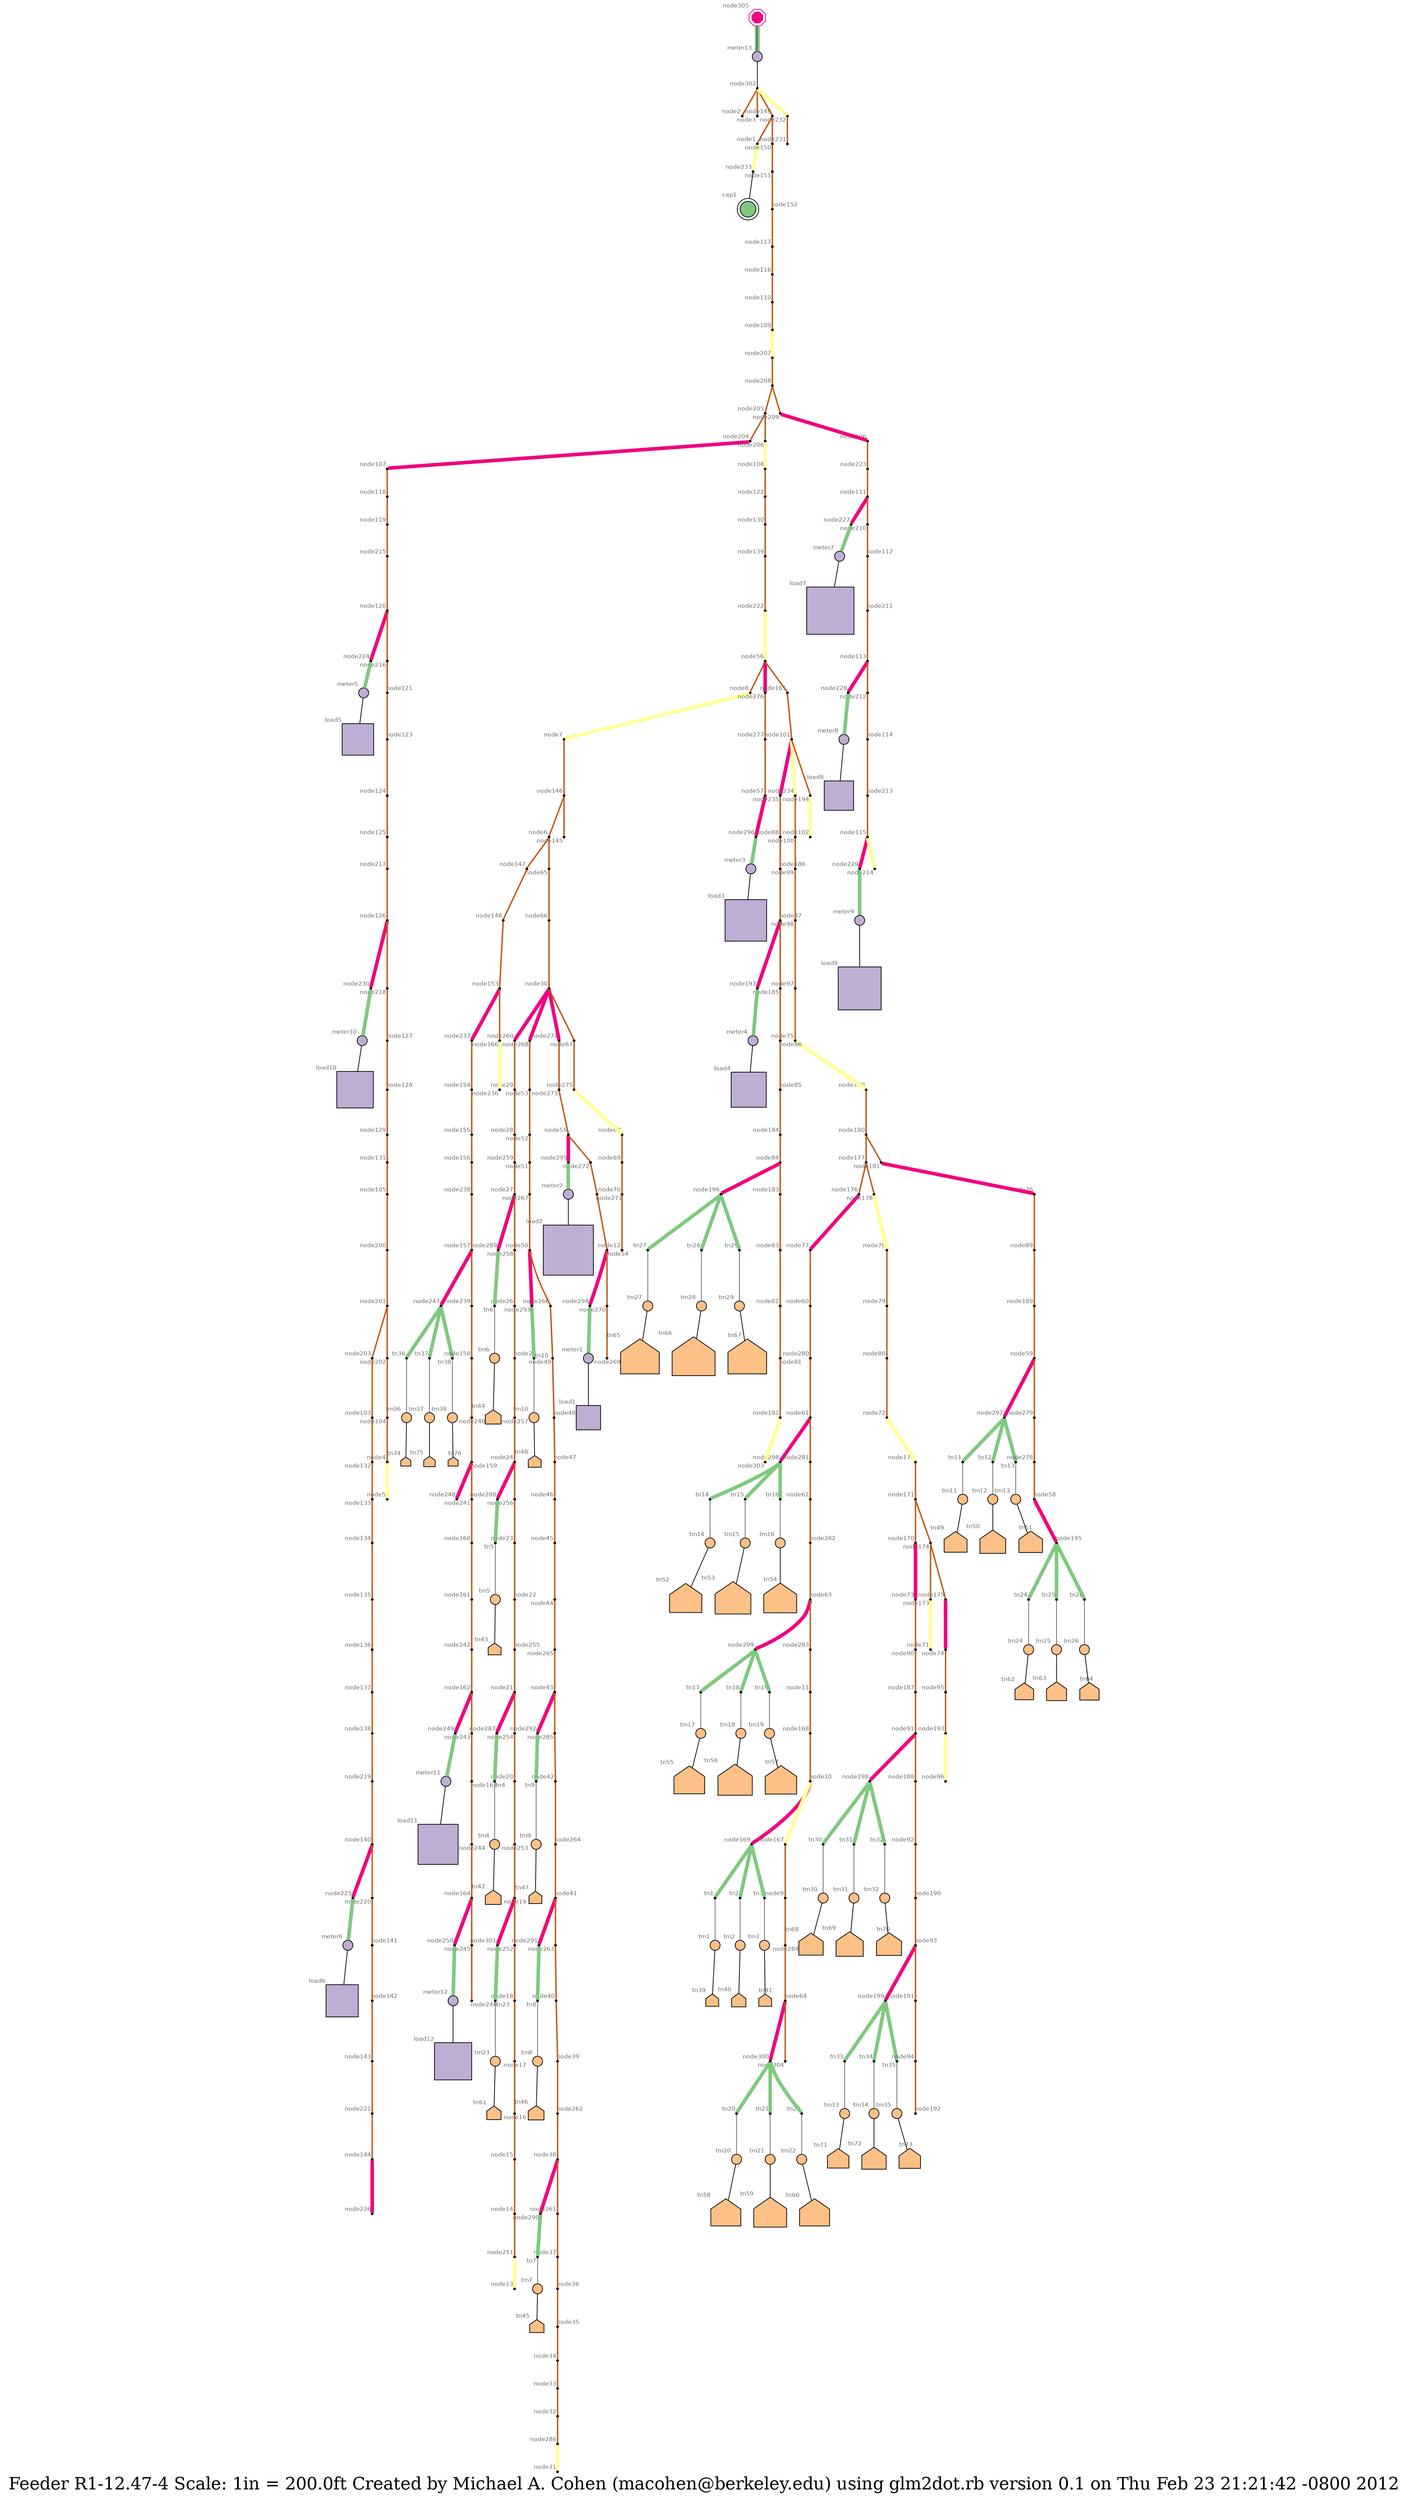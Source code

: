 graph "R1-12.47-4" {
	graph [bb="0,0,3556.9,3940.5",
		fontsize=24,
		label="Feeder R1-12.47-4 Scale: 1in = 200.0ft Created by Michael A. Cohen (macohen@berkeley.edu) using glm2dot.rb version 0.1 on Thu Feb\
 23 21:21:42 -0800 2012",
		lheight=0.40,
		lp="1778.5,18.4",
		lwidth=21.63
	];
	node [colorscheme=accent8,
		fontcolor=8,
		fontname=Helvetica,
		fontsize=8,
		label="\N"
	];
	edge [colorscheme=accent8];
	cap1	 [fillcolor=1,
		height=0.30556,
		label="",
		pos="1831.6,485.71",
		shape=doublecircle,
		style=filled,
		width=0.30556,
		xlabel=cap1,
		xlp="1811.9,501.51"];
	load1	 [fillcolor=2,
		height=0.47222,
		label="",
		pos="2460,2307",
		shape=square,
		style=filled,
		width=0.47222,
		xlabel=load1,
		xlp="2433.2,2328.8"];
	load2	 [fillcolor=2,
		height=0.97222,
		label="",
		pos="2259.9,2341.6",
		shape=square,
		style=filled,
		width=0.97222,
		xlabel=load2,
		xlp="2215.1,2381.4"];
	load3	 [fillcolor=2,
		height=0.80556,
		label="",
		pos="2004.5,1901.7",
		shape=square,
		style=filled,
		width=0.80556,
		xlabel=load3,
		xlp="1965.7,1935.5"];
	load4	 [fillcolor=2,
		height=0.68056,
		label="",
		pos="1790.9,2079.1",
		shape=square,
		style=filled,
		width=0.67361,
		xlabel=load4,
		xlp="1756.6,2108.4"];
	load5	 [fillcolor=2,
		height=0.61111,
		label="",
		pos="2430,1333.3",
		shape=square,
		style=filled,
		width=0.61111,
		xlabel=load5,
		xlp="2398.2,1360.1"];
	load6	 [fillcolor=2,
		height=0.625,
		label="",
		pos="3354.4,224.92",
		shape=square,
		style=filled,
		width=0.61806,
		xlabel=load6,
		xlp="3322.2,252.22"];
	load7	 [fillcolor=2,
		height=0.91667,
		label="",
		pos="2145.4,1343.8",
		shape=square,
		style=filled,
		width=0.91667,
		xlabel=load7,
		xlp="2102.6,1315.6"];
	load8	 [fillcolor=2,
		height=0.56944,
		label="",
		pos="1977.2,1258.4",
		shape=square,
		style=filled,
		width=0.5625,
		xlabel=load8,
		xlp="1946.9,1283.7"];
	load9	 [fillcolor=2,
		height=0.83333,
		label="",
		pos="2033.9,1059.4",
		shape=square,
		style=filled,
		width=0.83333,
		xlabel=load9,
		xlp="1994.2,1094.2"];
	load10	 [fillcolor=2,
		height=0.70833,
		label="",
		pos="2745.7,868.1",
		shape=square,
		style=filled,
		width=0.70139,
		xlabel=load10,
		xlp="2708.2,898.4"];
	load11	 [fillcolor=2,
		height=0.77778,
		label="",
		pos="3282.7,1904.6",
		shape=square,
		style=filled,
		width=0.77778,
		xlabel=load11,
		xlp="3243,1937.4"];
	load12	 [fillcolor=2,
		height=0.72222,
		label="",
		pos="3413.9,1756.4",
		shape=square,
		style=filled,
		width=0.72222,
		xlabel=load12,
		xlp="3375.9,1735.2"];
	meter1	 [fillcolor=2,
		height=0.19444,
		label="",
		pos="2442.9,2313.1",
		shape=circle,
		style=filled,
		width=0.19444,
		xlabel=meter1,
		xlp="2423.5,2310.9"];
	meter1 -- load1	 [len=0.25,
		pos="2449.9,2310.6 2450,2310.6 2450.2,2310.5 2450.3,2310.4"];
	meter2	 [fillcolor=2,
		height=0.19444,
		label="",
		pos="2273.3,2352.5",
		shape=circle,
		style=filled,
		width=0.19444,
		xlabel=meter2,
		xlp="2292.8,2350.3"];
	meter2 -- load2	 [len=0.25,
		pos="2267.9,2348.1 2267.8,2348 2267.7,2347.9 2267.5,2347.8"];
	meter3	 [fillcolor=2,
		height=0.19444,
		label="",
		pos="2021.7,1907.9",
		shape=circle,
		style=filled,
		width=0.19444,
		xlabel=meter3,
		xlp="2041.1,1919.7"];
	meter3 -- load3	 [len=0.25,
		pos="2015.1,1905.5 2014.9,1905.5 2014.8,1905.4 2014.6,1905.3"];
	meter4	 [fillcolor=2,
		height=0.19444,
		label="",
		pos="1785.4,2062.5",
		shape=circle,
		style=filled,
		width=0.19444,
		xlabel=meter4,
		xlp="1804.8,2050.7"];
	meter4 -- load4	 [len=0.25,
		pos="1787.6,2069.3 1787.7,2069.4 1787.7,2069.6 1787.8,2069.7"];
	meter5	 [fillcolor=2,
		height=0.19444,
		label="",
		pos="2412.7,1328",
		shape=circle,
		style=filled,
		width=0.19444,
		xlabel=meter5,
		xlp="2393.3,1339.8"];
	meter5 -- load5	 [len=0.25,
		pos="2419.8,1330.2 2419.9,1330.2 2420.1,1330.3 2420.2,1330.3"];
	meter6	 [fillcolor=2,
		height=0.19444,
		label="",
		pos="3341.6,211.58",
		shape=circle,
		style=filled,
		width=0.19444,
		xlabel=meter6,
		xlp="3322.2,223.38"];
	meter6 -- load6	 [len=0.25,
		pos="3346.5,216.7 3346.7,216.82 3346.8,216.94 3346.9,217.06"];
	meter7	 [fillcolor=2,
		height=0.19444,
		label="",
		pos="2130.7,1355",
		shape=circle,
		style=filled,
		width=0.19444,
		xlabel=meter7,
		xlp="2111.2,1352.8"];
	meter7 -- load7	 [len=0.25,
		pos="2136.3,1350.7 2136.4,1350.6 2136.6,1350.5 2136.7,1350.4"];
	meter8	 [fillcolor=2,
		height=0.19444,
		label="",
		pos="1995,1263.3",
		shape=circle,
		style=filled,
		width=0.19444,
		xlabel=meter8,
		xlp="2014.5,1275.1"];
	meter8 -- load8	 [len=0.25,
		pos="1988.2,1261.4 1988,1261.4 1987.9,1261.3 1987.7,1261.3"];
	meter9	 [fillcolor=2,
		height=0.19444,
		label="",
		pos="2031.5,1077.5",
		shape=circle,
		style=filled,
		width=0.19444,
		xlabel=meter9,
		xlp="2036.9,1089.3"];
	meter9 -- load9	 [len=0.25,
		pos="2032.4,1070.6 2032.4,1070.4 2032.5,1070.3 2032.5,1070.1"];
	meter10	 [fillcolor=2,
		height=0.19444,
		label="",
		pos="2729.6,859.01",
		shape=circle,
		style=filled,
		width=0.19444,
		xlabel=meter10,
		xlp="2707.9,870.81"];
	meter10 -- load10	 [len=0.25,
		pos="2735.7,862.5 2735.9,862.58 2736,862.66 2736.2,862.74"];
	meter11	 [fillcolor=2,
		height=0.19444,
		label="",
		pos="3271.8,1889.3",
		shape=circle,
		style=filled,
		width=0.19444,
		xlabel=meter11,
		xlp="3250.5,1901.1"];
	meter11 -- load11	 [len=0.25,
		pos="3276,1895.2 3276.1,1895.3 3276.2,1895.4 3276.3,1895.6"];
	meter12	 [fillcolor=2,
		height=0.19444,
		label="",
		pos="3399.9,1768.5",
		shape=circle,
		style=filled,
		width=0.19444,
		xlabel=meter12,
		xlp="3378.2,1766.3"];
	meter12 -- load12	 [len=0.25,
		pos="3405.3,1763.9 3405.4,1763.8 3405.5,1763.6 3405.6,1763.5"];
	meter13	 [fillcolor=2,
		height=0.19444,
		label="",
		pos="1866.5,420.03",
		shape=circle,
		style=filled,
		width=0.19444,
		xlabel=meter13,
		xlp="1844.9,431.83"];
	node302	 [height=0.05,
		label="",
		pos="1881,436.78",
		shape=point,
		style=filled,
		width=0.038889,
		xlabel=node302,
		xlp="1873.7,430.18"];
	meter13 -- node302	 [len=0.25,
		pos="1871.1,425.33 1874.2,428.85 1878,433.23 1879.8,435.41"];
	node1	 [height=0.05,
		label="",
		pos="1868.1,473.99",
		shape=point,
		style=filled,
		width=0.038889,
		xlabel=node1,
		xlp="1855.2,467.39"];
	node233	 [height=0.05,
		label="",
		pos="1850.5,482.43",
		shape=point,
		style=filled,
		width=0.038889,
		xlabel=node233,
		xlp="1864.2,489.03"];
	node1 -- node233	 [color=4,
		len=0.25,
		penwidth=5,
		pos="1866.5,474.77 1863.2,476.34 1855.8,479.86 1852.3,481.53"];
	node2	 [height=0.05,
		label="",
		pos="1862.9,439.5",
		shape=point,
		style=filled,
		width=0.038889,
		xlabel=node2,
		xlp="1850,446.1"];
	node3	 [height=0.05,
		label="",
		pos="1888.1,418.94",
		shape=point,
		style=filled,
		width=0.038889,
		xlabel=node3,
		xlp="1897.4,425.54"];
	node4	 [height=0.05,
		label="",
		pos="2819.3,385.15",
		shape=point,
		style=filled,
		width=0.038889,
		xlabel=node4,
		xlp="2806.4,391.75"];
	node5	 [height=0.05,
		label="",
		pos="2826.7,368.51",
		shape=point,
		style=filled,
		width=0.038889,
		xlabel=node5,
		xlp="2813.8,375.11"];
	node4 -- node5	 [color=4,
		len=0.25,
		penwidth=5,
		pos="2820.1,383.37 2821.6,380.15 2824.6,373.4 2826,370.23"];
	node6	 [height=0.05,
		label="",
		pos="2157.2,2094.8",
		shape=point,
		style=filled,
		width=0.038889,
		xlabel=node6,
		xlp="2144.3,2101.4"];
	node147	 [height=0.05,
		label="",
		pos="2212,2076",
		shape=point,
		style=filled,
		width=0.038889,
		xlabel=node147,
		xlp="2194.7,2082.6"];
	node6 -- node147	 [color=7,
		len=0.65,
		penwidth=2,
		pos="2159,2094.1 2167.4,2091.3 2201.7,2079.6 2210.1,2076.7",
		weight=5];
	node65	 [height=0.05,
		label="",
		pos="2162.2,2113.7",
		shape=point,
		style=filled,
		width=0.038889,
		xlabel=node65,
		xlp="2147.1,2120.3"];
	node6 -- node65	 [color=7,
		len=0.25,
		penwidth=2,
		pos="2157.7,2096.5 2158.6,2100 2160.7,2107.9 2161.7,2111.7",
		weight=5];
	node7	 [height=0.05,
		label="",
		pos="2104.7,2047.3",
		shape=point,
		style=filled,
		width=0.038889,
		xlabel=node7,
		xlp="2091.7,2053.9"];
	node146	 [height=0.05,
		label="",
		pos="2142,2081.2",
		shape=point,
		style=filled,
		width=0.038889,
		xlabel=node146,
		xlp="2124.7,2087.8"];
	node7 -- node146	 [color=7,
		len=0.56,
		penwidth=2,
		pos="2106.3,2048.8 2112.4,2054.3 2134.4,2074.3 2140.5,2079.8",
		weight=5];
	node8	 [height=0.05,
		label="",
		pos="2090.6,2033.5",
		shape=point,
		style=filled,
		width=0.038889,
		xlabel=node8,
		xlp="2077.6,2040.1"];
	node8 -- node7	 [color=4,
		len=0.25,
		penwidth=5,
		pos="2091.9,2034.7 2094.5,2037.3 2100.4,2043.1 2103.1,2045.8"];
	node9	 [height=0.05,
		label="",
		pos="429.19,2886.9",
		shape=point,
		style=filled,
		width=0.038889,
		xlabel=node9,
		xlp="416.26,2893.5"];
	node284	 [height=0.05,
		label="",
		pos="341.55,2954.9",
		shape=point,
		style=filled,
		width=0.038889,
		xlabel=node284,
		xlp="324.18,2957.9"];
	node9 -- node284	 [color=7,
		len=1.385,
		penwidth=2,
		pos="427.67,2888.1 417.03,2896.4 353.89,2945.3 343.11,2953.7",
		weight=5];
	node10	 [height=0.05,
		label="",
		pos="546.79,2750.5",
		shape=point,
		style=filled,
		width=0.038889,
		xlabel=node10,
		xlp="531.64,2743.9"];
	node169	 [height=0.05,
		label="",
		pos="526.8,2755.4",
		shape=point,
		style=filled,
		width=0.038889,
		xlabel=node169,
		xlp="544.18,2758.4"];
	node10 -- node169	 [color=6,
		len=0.25,
		penwidth=5,
		pos="544.95,2751 541.23,2751.9 532.89,2753.9 528.94,2754.9"];
	node167	 [height=0.05,
		label="",
		pos="560.41,2765",
		shape=point,
		style=filled,
		width=0.038889,
		xlabel=node167,
		xlp="543.04,2768"];
	node10 -- node167	 [color=4,
		len=0.25,
		penwidth=5,
		pos="548.05,2751.9 550.58,2754.6 556.27,2760.6 558.96,2763.4"];
	node11	 [height=0.05,
		label="",
		pos="675.79,2651.5",
		shape=point,
		style=filled,
		width=0.038889,
		xlabel=node11,
		xlp="660.94,2658.1"];
	node168	 [height=0.05,
		label="",
		pos="561.15,2736.7",
		shape=point,
		style=filled,
		width=0.038889,
		xlabel=node168,
		xlp="543.78,2730.1"];
	node11 -- node168	 [color=7,
		len=1.82,
		penwidth=2,
		pos="674.17,2652.7 661.33,2662.2 576.12,2725.6 562.88,2735.4",
		weight=5];
	node12	 [height=0.05,
		label="",
		pos="3005,2444.5",
		shape=point,
		style=filled,
		width=0.038889,
		xlabel=node12,
		xlp="2989.8,2451.1"];
	node13	 [height=0.05,
		label="",
		pos="3351.2,3124.5",
		shape=point,
		style=filled,
		width=0.038889,
		xlabel=node13,
		xlp="3336,3131.1"];
	node14	 [height=0.05,
		label="",
		pos="3299.5,3081.4",
		shape=point,
		style=filled,
		width=0.038889,
		xlabel=node14,
		xlp="3284.3,3088"];
	node251	 [height=0.05,
		label="",
		pos="3340.9,3109.5",
		shape=point,
		style=filled,
		width=0.038889,
		xlabel=node251,
		xlp="3323.5,3116.1"];
	node14 -- node251	 [color=7,
		len=0.665,
		penwidth=2,
		pos="3301.2,3082.6 3308,3087.2 3332.4,3103.8 3339.1,3108.3",
		weight=5];
	node15	 [height=0.05,
		label="",
		pos="3281.3,3063.6",
		shape=point,
		style=filled,
		width=0.038889,
		xlabel=node15,
		xlp="3266.2,3070.2"];
	node15 -- node14	 [color=7,
		len=0.345,
		penwidth=2,
		pos="3283,3065.2 3286.5,3068.6 3294.6,3076.6 3297.9,3079.9",
		weight=5];
	node16	 [height=0.05,
		label="",
		pos="3202,3021",
		shape=point,
		style=filled,
		width=0.038889,
		xlabel=node16,
		xlp="3186.8,3027.6"];
	node16 -- node15	 [color=7,
		len=1.135,
		penwidth=2,
		pos="3203.6,3021.9 3213.9,3027.4 3269.4,3057.1 3279.7,3062.7",
		weight=5];
	node17	 [height=0.05,
		label="",
		pos="3183.9,3005",
		shape=point,
		style=filled,
		width=0.038889,
		xlabel=node17,
		xlp="3168.8,3011.6"];
	node17 -- node16	 [color=7,
		len=0.325,
		penwidth=2,
		pos="3185.6,3006.5 3189.1,3009.6 3197.1,3016.7 3200.5,3019.6",
		weight=5];
	node18	 [height=0.05,
		label="",
		pos="3113.7,2942.4",
		shape=point,
		style=filled,
		width=0.038889,
		xlabel=node18,
		xlp="3098.5,2949"];
	node18 -- node17	 [color=7,
		len=1.12,
		penwidth=2,
		pos="3115.1,2943.7 3124.3,2951.8 3173.3,2995.6 3182.4,3003.7",
		weight=5];
	node19	 [height=0.05,
		label="",
		pos="3097.8,2892.4",
		shape=point,
		style=filled,
		width=0.038889,
		xlabel=node19,
		xlp="3082.6,2899"];
	node301	 [height=0.05,
		label="",
		pos="3113.7,2880.2",
		shape=point,
		style=filled,
		width=0.038889,
		xlabel=node301,
		xlp="3096.4,2883.2"];
	node19 -- node301	 [color=6,
		len=0.25,
		penwidth=5,
		pos="3099.2,2891.2 3102.2,2889 3108.9,2883.9 3112,2881.5"];
	node252	 [height=0.05,
		label="",
		pos="3100.9,2912.7",
		shape=point,
		style=filled,
		width=0.038889,
		xlabel=node252,
		xlp="3083.5,2919.3"];
	node19 -- node252	 [color=7,
		len=0.25,
		penwidth=2,
		pos="3098,2894.2 3098.6,2898 3099.9,2906.5 3100.6,2910.5",
		weight=5];
	node20	 [height=0.05,
		label="",
		pos="3050.9,2870.1",
		shape=point,
		style=filled,
		width=0.038889,
		xlabel=node20,
		xlp="3035.7,2876.7"];
	node253	 [height=0.05,
		label="",
		pos="3078.9,2884.8",
		shape=point,
		style=filled,
		width=0.038889,
		xlabel=node253,
		xlp="3061.6,2887.8"];
	node20 -- node253	 [color=7,
		len=0.4,
		penwidth=2,
		pos="3052.7,2871.1 3057.9,2873.8 3072.5,2881.4 3077.3,2884",
		weight=5];
	node21	 [height=0.05,
		label="",
		pos="2927.4,2807.5",
		shape=point,
		style=filled,
		width=0.038889,
		xlabel=node21,
		xlp="2912.2,2814.1"];
	node287	 [height=0.05,
		label="",
		pos="2919.6,2826",
		shape=point,
		style=filled,
		width=0.038889,
		xlabel=node287,
		xlp="2902.2,2832.6"];
	node21 -- node287	 [color=6,
		len=0.25,
		penwidth=5,
		pos="2926.6,2809.2 2925.2,2812.7 2922,2820.4 2920.4,2824"];
	node254	 [height=0.05,
		label="",
		pos="2913.8,2801.8",
		shape=point,
		style=filled,
		width=0.038889,
		xlabel=node254,
		xlp="2896.4,2795.2"];
	node21 -- node254	 [color=7,
		len=0.25,
		penwidth=2,
		pos="2925.7,2806.8 2923.1,2805.7 2918.1,2803.6 2915.4,2802.5",
		weight=5];
	node22	 [height=0.05,
		label="",
		pos="2736.3,2670.7",
		shape=point,
		style=filled,
		width=0.038889,
		xlabel=node22,
		xlp="2721.1,2677.3"];
	node255	 [height=0.05,
		label="",
		pos="2923.5,2786.5",
		shape=point,
		style=filled,
		width=0.038889,
		xlabel=node255,
		xlp="2906.1,2779.9"];
	node22 -- node255	 [color=7,
		len=2.365,
		penwidth=2,
		pos="2737.9,2671.7 2755.1,2682.3 2903.1,2773.9 2921.6,2785.3",
		weight=5];
	node23	 [height=0.05,
		label="",
		pos="2713.4,2655.5",
		shape=point,
		style=filled,
		width=0.038889,
		xlabel=node23,
		xlp="2698.2,2662.1"];
	node23 -- node22	 [color=7,
		len=0.355,
		penwidth=2,
		pos="2714.9,2656.5 2719,2659.2 2730.6,2666.9 2734.8,2669.7",
		weight=5];
	node24	 [height=0.05,
		label="",
		pos="2621.7,2626.1",
		shape=point,
		style=filled,
		width=0.038889,
		xlabel=node24,
		xlp="2606.5,2632.7"];
	node288	 [height=0.05,
		label="",
		pos="2619.1,2645.4",
		shape=point,
		style=filled,
		width=0.038889,
		xlabel=node288,
		xlp="2601.8,2652"];
	node24 -- node288	 [color=6,
		len=0.25,
		penwidth=5,
		pos="2621.4,2628.2 2620.9,2631.9 2619.9,2639.7 2619.4,2643.4"];
	node256	 [height=0.05,
		label="",
		pos="2641.8,2622",
		shape=point,
		style=filled,
		width=0.038889,
		xlabel=node256,
		xlp="2624.4,2615.4"];
	node24 -- node256	 [color=7,
		len=0.25,
		penwidth=2,
		pos="2623.5,2625.7 2627.3,2625 2635.7,2623.3 2639.6,2622.5",
		weight=5];
	node25	 [height=0.05,
		label="",
		pos="2547.1,2580.2",
		shape=point,
		style=filled,
		width=0.038889,
		xlabel=node25,
		xlp="2532,2586.8"];
	node257	 [height=0.05,
		label="",
		pos="2605.8,2613.5",
		shape=point,
		style=filled,
		width=0.038889,
		xlabel=node257,
		xlp="2588.4,2620.1"];
	node25 -- node257	 [color=7,
		len=0.775,
		penwidth=2,
		pos="2548.8,2581.1 2557.4,2586 2595.9,2607.8 2604.2,2612.6",
		weight=5];
	node26	 [height=0.05,
		label="",
		pos="2521.8,2567.2",
		shape=point,
		style=filled,
		width=0.038889,
		xlabel=node26,
		xlp="2506.7,2573.8"];
	node26 -- node25	 [color=7,
		len=0.35,
		penwidth=2,
		pos="2523.5,2568.1 2528.1,2570.4 2540.8,2576.9 2545.4,2579.3",
		weight=5];
	node27	 [height=0.05,
		label="",
		pos="2482.8,2556.8",
		shape=point,
		style=filled,
		width=0.038889,
		xlabel=node27,
		xlp="2467.6,2563.4"];
	node289	 [height=0.05,
		label="",
		pos="2470.1,2571.6",
		shape=point,
		style=filled,
		width=0.038889,
		xlabel=node289,
		xlp="2452.7,2578.2"];
	node27 -- node289	 [color=6,
		len=0.25,
		penwidth=5,
		pos="2481.2,2558.6 2478.7,2561.6 2473.7,2567.4 2471.4,2570.1"];
	node258	 [height=0.05,
		label="",
		pos="2503.1,2560.3",
		shape=point,
		style=filled,
		width=0.038889,
		xlabel=node258,
		xlp="2516.9,2553.7"];
	node27 -- node258	 [color=7,
		len=0.25,
		penwidth=2,
		pos="2484.7,2557.1 2488.4,2557.8 2496.9,2559.2 2501,2559.9",
		weight=5];
	node28	 [height=0.05,
		label="",
		pos="2319.8,2479.9",
		shape=point,
		style=filled,
		width=0.038889,
		xlabel=node28,
		xlp="2304.7,2486.5"];
	node259	 [height=0.05,
		label="",
		pos="2470.8,2540.1",
		shape=point,
		style=filled,
		width=0.038889,
		xlabel=node259,
		xlp="2453.4,2546.7"];
	node28 -- node259	 [color=7,
		len=1.695,
		penwidth=2,
		pos="2321.5,2480.6 2336.9,2486.8 2452.7,2532.9 2468.9,2539.4",
		weight=5];
	node29	 [height=0.05,
		label="",
		pos="2302.6,2469.2",
		shape=point,
		style=filled,
		width=0.038889,
		xlabel=node29,
		xlp="2287.5,2475.8"];
	node29 -- node28	 [color=7,
		len=0.265,
		penwidth=2,
		pos="2304.2,2470.2 2307.4,2472.2 2314.6,2476.7 2318,2478.8",
		weight=5];
	node30	 [height=0.05,
		label="",
		pos="2265.8,2449.1",
		shape=point,
		style=filled,
		width=0.038889,
		xlabel=node30,
		xlp="2250.6,2452.1"];
	node260	 [height=0.05,
		label="",
		pos="2283.8,2457.4",
		shape=point,
		style=filled,
		width=0.038889,
		xlabel=node260,
		xlp="2266.4,2464"];
	node30 -- node260	 [color=6,
		len=0.25,
		penwidth=5,
		pos="2267.4,2449.9 2270.8,2451.4 2278.3,2454.9 2281.9,2456.5"];
	node268	 [height=0.05,
		label="",
		pos="2248.9,2459.5",
		shape=point,
		style=filled,
		width=0.038889,
		xlabel=node268,
		xlp="2231.5,2466.1"];
	node30 -- node268	 [color=6,
		len=0.25,
		penwidth=5,
		pos="2264.2,2450.1 2261.1,2452 2254,2456.4 2250.7,2458.4"];
	node274	 [height=0.05,
		label="",
		pos="2262.1,2431.2",
		shape=point,
		style=filled,
		width=0.038889,
		xlabel=node274,
		xlp="2244.7,2437.8"];
	node30 -- node274	 [color=6,
		len=0.25,
		penwidth=5,
		pos="2265.4,2447.2 2264.6,2443.8 2263.2,2436.5 2262.5,2433"];
	node67	 [height=0.05,
		label="",
		pos="2386.9,2421.9",
		shape=point,
		style=filled,
		width=0.038889,
		xlabel=node67,
		xlp="2371.8,2428.5"];
	node30 -- node67	 [color=7,
		len=1.63,
		penwidth=2,
		pos="2267.9,2448.7 2282.7,2445.3 2371.3,2425.4 2385.1,2422.3",
		weight=5];
	node31	 [height=0.05,
		label="",
		pos="2358.6,3929.1",
		shape=point,
		style=filled,
		width=0.038889,
		xlabel=node31,
		xlp="2343.4,3935.7"];
	node32	 [height=0.05,
		label="",
		pos="2345,3872.3",
		shape=point,
		style=filled,
		width=0.038889,
		xlabel=node32,
		xlp="2329.8,3878.9"];
	node286	 [height=0.05,
		label="",
		pos="2352.3,3912.1",
		shape=point,
		style=filled,
		width=0.038889,
		xlabel=node286,
		xlp="2334.9,3918.7"];
	node32 -- node286	 [color=7,
		len=0.545,
		penwidth=2,
		pos="2345.4,3874.5 2346.6,3881.4 2350.7,3903.4 2351.9,3910.1",
		weight=5];
	node33	 [height=0.05,
		label="",
		pos="2344.2,3849.2",
		shape=point,
		style=filled,
		width=0.038889,
		xlabel=node33,
		xlp="2329,3855.8"];
	node33 -- node32	 [color=7,
		len=0.315,
		penwidth=2,
		pos="2344.2,3851 2344.4,3855.3 2344.7,3865.9 2344.9,3870.3",
		weight=5];
	node34	 [height=0.05,
		label="",
		pos="2308.2,3775",
		shape=point,
		style=filled,
		width=0.038889,
		xlabel=node34,
		xlp="2293.1,3781.6"];
	node34 -- node33	 [color=7,
		len=1.045,
		penwidth=2,
		pos="2309.1,3776.9 2314.1,3787.1 2338.4,3837.4 2343.3,3847.5",
		weight=5];
	node35	 [height=0.05,
		label="",
		pos="2306.7,3754.9",
		shape=point,
		style=filled,
		width=0.038889,
		xlabel=node35,
		xlp="2291.5,3761.5"];
	node35 -- node34	 [color=7,
		len=0.275,
		penwidth=2,
		pos="2306.8,3756.7 2307.1,3760.5 2307.7,3768.9 2308,3772.9",
		weight=5];
	node36	 [height=0.05,
		label="",
		pos="2280.7,3662.4",
		shape=point,
		style=filled,
		width=0.038889,
		xlabel=node36,
		xlp="2265.6,3669"];
	node36 -- node35	 [color=7,
		len=1.165,
		penwidth=2,
		pos="2281.3,3664.3 2284.7,3676.3 2302.8,3740.9 2306.1,3753",
		weight=5];
	node37	 [height=0.05,
		label="",
		pos="2283.3,3643",
		shape=point,
		style=filled,
		width=0.038889,
		xlabel=node37,
		xlp="2268.1,3649.6"];
	node37 -- node36	 [color=7,
		len=0.26,
		penwidth=2,
		pos="2283,3644.8 2282.6,3648.4 2281.5,3656.5 2281,3660.3",
		weight=5];
	node38	 [height=0.05,
		label="",
		pos="2310.9,3583.1",
		shape=point,
		style=filled,
		width=0.038889,
		xlabel=node38,
		xlp="2295.8,3589.7"];
	node290	 [height=0.05,
		label="",
		pos="2330.9,3585.7",
		shape=point,
		style=filled,
		width=0.038889,
		xlabel=node290,
		xlp="2344.7,3579.1"];
	node38 -- node290	 [color=6,
		len=0.25,
		penwidth=5,
		pos="2312.8,3583.3 2316.5,3583.8 2324.8,3584.9 2328.8,3585.4"];
	node261	 [height=0.05,
		label="",
		pos="2298.8,3599.6",
		shape=point,
		style=filled,
		width=0.038889,
		xlabel=node261,
		xlp="2281.4,3606.2"];
	node38 -- node261	 [color=7,
		len=0.25,
		penwidth=2,
		pos="2309.8,3584.6 2307.5,3587.7 2302.5,3594.6 2300.1,3597.8",
		weight=5];
	node39	 [height=0.05,
		label="",
		pos="2285.9,3528.5",
		shape=point,
		style=filled,
		width=0.038889,
		xlabel=node39,
		xlp="2270.8,3535.1"];
	node262	 [height=0.05,
		label="",
		pos="2302.1,3564.8",
		shape=point,
		style=filled,
		width=0.038889,
		xlabel=node262,
		xlp="2284.8,3571.4"];
	node39 -- node262	 [color=7,
		len=0.495,
		penwidth=2,
		pos="2286.8,3530.4 2289.6,3536.8 2298.6,3556.9 2301.3,3563",
		weight=5];
	node40	 [height=0.05,
		label="",
		pos="2279.3,3510.6",
		shape=point,
		style=filled,
		width=0.038889,
		xlabel=node40,
		xlp="2264.2,3517.2"];
	node40 -- node39	 [color=7,
		len=0.255,
		penwidth=2,
		pos="2280,3512.5 2281.3,3516 2284,3523.2 2285.2,3526.6",
		weight=5];
	node41	 [height=0.05,
		label="",
		pos="2252.4,3372.3",
		shape=point,
		style=filled,
		width=0.038889,
		xlabel=node41,
		xlp="2237.2,3378.9"];
	node291	 [height=0.05,
		label="",
		pos="2271.3,3369.4",
		shape=point,
		style=filled,
		width=0.038889,
		xlabel=node291,
		xlp="2254,3362.8"];
	node41 -- node291	 [color=6,
		len=0.25,
		penwidth=5,
		pos="2254.4,3372 2258.1,3371.5 2265.8,3370.3 2269.4,3369.7"];
	node263	 [height=0.05,
		label="",
		pos="2245.2,3391",
		shape=point,
		style=filled,
		width=0.038889,
		xlabel=node263,
		xlp="2227.9,3397.6"];
	node41 -- node263	 [color=7,
		len=0.25,
		penwidth=2,
		pos="2251.7,3374.1 2250.4,3377.5 2247.4,3385.3 2246,3389",
		weight=5];
	node42	 [height=0.05,
		label="",
		pos="2174.5,3112.8",
		shape=point,
		style=filled,
		width=0.038889,
		xlabel=node42,
		xlp="2159.4,3119.4"];
	node264	 [height=0.05,
		label="",
		pos="2240.5,3356.3",
		shape=point,
		style=filled,
		width=0.038889,
		xlabel=node264,
		xlp="2223.1,3362.9"];
	node42 -- node264	 [color=7,
		len=2.745,
		penwidth=2,
		pos="2175,3114.6 2180.7,3135.7 2234.1,3332.9 2240,3354.4",
		weight=5];
	node43	 [height=0.05,
		label="",
		pos="2196.5,3068.9",
		shape=point,
		style=filled,
		width=0.038889,
		xlabel=node43,
		xlp="2181.3,3075.5"];
	node292	 [height=0.05,
		label="",
		pos="2215.2,3075",
		shape=point,
		style=filled,
		width=0.038889,
		xlabel=node292,
		xlp="2229,3068.4"];
	node43 -- node292	 [color=6,
		len=0.25,
		penwidth=5,
		pos="2198.2,3069.4 2201.7,3070.5 2209.5,3073.1 2213.2,3074.3"];
	node285	 [height=0.05,
		label="",
		pos="2183.6,3085",
		shape=point,
		style=filled,
		width=0.038889,
		xlabel=node285,
		xlp="2166.2,3091.6"];
	node43 -- node285	 [color=7,
		len=0.25,
		penwidth=2,
		pos="2195.3,3070.3 2192.9,3073.3 2187.5,3080.1 2185,3083.3",
		weight=5];
	node44	 [height=0.05,
		label="",
		pos="2189.5,3020.1",
		shape=point,
		style=filled,
		width=0.038889,
		xlabel=node44,
		xlp="2174.3,3026.7"];
	node265	 [height=0.05,
		label="",
		pos="2192.1,3048.9",
		shape=point,
		style=filled,
		width=0.038889,
		xlabel=node265,
		xlp="2174.7,3055.5"];
	node44 -- node265	 [color=7,
		len=0.36,
		penwidth=2,
		pos="2189.6,3022 2190.1,3027.2 2191.4,3041.7 2191.9,3047",
		weight=5];
	node45	 [height=0.05,
		label="",
		pos="2188.5,3000.2",
		shape=point,
		style=filled,
		width=0.038889,
		xlabel=node45,
		xlp="2173.3,3006.8"];
	node45 -- node44	 [color=7,
		len=0.26,
		penwidth=2,
		pos="2188.5,3002.1 2188.7,3005.8 2189.2,3014.1 2189.4,3018",
		weight=5];
	node46	 [height=0.05,
		label="",
		pos="2187.8,2974.8",
		shape=point,
		style=filled,
		width=0.038889,
		xlabel=node46,
		xlp="2172.7,2981.4"];
	node46 -- node45	 [color=7,
		len=0.33,
		penwidth=2,
		pos="2187.9,2976.8 2188,2981.6 2188.3,2993.6 2188.4,2998.3",
		weight=5];
	node47	 [height=0.05,
		label="",
		pos="2191.5,2821.6",
		shape=point,
		style=filled,
		width=0.038889,
		xlabel=node47,
		xlp="2176.3,2828.2"];
	node47 -- node46	 [color=7,
		len=1.715,
		penwidth=2,
		pos="2191.4,2823.8 2191,2841.1 2188.3,2956.7 2187.9,2972.9",
		weight=5];
	node48	 [height=0.05,
		label="",
		pos="2192.7,2793.1",
		shape=point,
		style=filled,
		width=0.038889,
		xlabel=node48,
		xlp="2177.6,2799.7"];
	node48 -- node47	 [color=7,
		len=0.36,
		penwidth=2,
		pos="2192.6,2795 2192.4,2800.1 2191.8,2814.5 2191.5,2819.7",
		weight=5];
	node49	 [height=0.05,
		label="",
		pos="2193.1,2765.7",
		shape=point,
		style=filled,
		width=0.038889,
		xlabel=node49,
		xlp="2178,2772.3"];
	node49 -- node48	 [color=7,
		len=0.34,
		penwidth=2,
		pos="2193.1,2767.8 2193,2773 2192.8,2786 2192.7,2791",
		weight=5];
	node50	 [height=0.05,
		label="",
		pos="2181.6,2714.2",
		shape=point,
		style=filled,
		width=0.038889,
		xlabel=node50,
		xlp="2166.4,2720.8"];
	node293	 [height=0.05,
		label="",
		pos="2161.8,2713.4",
		shape=point,
		style=filled,
		width=0.038889,
		xlabel=node293,
		xlp="2144.4,2706.8"];
	node50 -- node293	 [color=6,
		len=0.25,
		penwidth=5,
		pos="2179.7,2714.2 2176.1,2714 2167.8,2713.7 2163.9,2713.5"];
	node266	 [height=0.05,
		label="",
		pos="2189.6,2733.5",
		shape=point,
		style=filled,
		width=0.038889,
		xlabel=node266,
		xlp="2172.2,2740.1"];
	node50 -- node266	 [color=7,
		len=0.25,
		penwidth=2,
		pos="2182.3,2716 2183.8,2719.6 2187.1,2727.6 2188.7,2731.4",
		weight=5];
	node51	 [height=0.05,
		label="",
		pos="2194.9,2664.9",
		shape=point,
		style=filled,
		width=0.038889,
		xlabel=node51,
		xlp="2179.7,2671.5"];
	node267	 [height=0.05,
		label="",
		pos="2189.9,2695.3",
		shape=point,
		style=filled,
		width=0.038889,
		xlabel=node267,
		xlp="2172.5,2701.9"];
	node51 -- node267	 [color=7,
		len=0.375,
		penwidth=2,
		pos="2194.5,2666.9 2193.6,2672.4 2191.1,2687.7 2190.2,2693.3",
		weight=5];
	node52	 [height=0.05,
		label="",
		pos="2225.6,2490.4",
		shape=point,
		style=filled,
		width=0.038889,
		xlabel=node52,
		xlp="2210.5,2497"];
	node52 -- node51	 [color=7,
		len=1.97,
		penwidth=2,
		pos="2225.3,2492.4 2222.1,2510.2 2198.6,2644 2195.3,2662.8",
		weight=5];
	node53	 [height=0.05,
		label="",
		pos="2235.1,2474.2",
		shape=point,
		style=filled,
		width=0.038889,
		xlabel=node53,
		xlp="2220,2480.8"];
	node53 -- node52	 [color=7,
		len=0.25,
		penwidth=2,
		pos="2234,2476.2 2232,2479.5 2228.3,2485.8 2226.6,2488.8",
		weight=5];
	node54	 [height=0.05,
		label="",
		pos="2414.2,2335.8",
		shape=point,
		style=filled,
		width=0.038889,
		xlabel=node54,
		xlp="2399.1,2342.4"];
	node294	 [height=0.05,
		label="",
		pos="2426.2,2320.8",
		shape=point,
		style=filled,
		width=0.038889,
		xlabel=node294,
		xlp="2408.9,2323.8"];
	node54 -- node294	 [color=6,
		len=0.25,
		penwidth=5,
		pos="2415.7,2333.9 2418.1,2330.9 2422.8,2325.1 2425,2322.3"];
	node270	 [height=0.05,
		label="",
		pos="2424.2,2352.6",
		shape=point,
		style=filled,
		width=0.038889,
		xlabel=node270,
		xlp="2406.9,2359.2"];
	node54 -- node270	 [color=7,
		len=0.25,
		penwidth=2,
		pos="2415.1,2337.3 2417,2340.4 2421.2,2347.5 2423.2,2350.8",
		weight=5];
	node55	 [height=0.05,
		label="",
		pos="2302.8,2372.7",
		shape=point,
		style=filled,
		width=0.038889,
		xlabel=node55,
		xlp="2314.3,2379.3"];
	node295	 [height=0.05,
		label="",
		pos="2289.8,2359.4",
		shape=point,
		style=filled,
		width=0.038889,
		xlabel=node295,
		xlp="2307.1,2362.4"];
	node55 -- node295	 [color=6,
		len=0.25,
		penwidth=5,
		pos="2301.2,2371 2298.6,2368.4 2293.5,2363.2 2291.1,2360.7"];
	node272	 [height=0.05,
		label="",
		pos="2321.3,2368.3",
		shape=point,
		style=filled,
		width=0.038889,
		xlabel=node272,
		xlp="2335.1,2361.7"];
	node55 -- node272	 [color=7,
		len=0.25,
		penwidth=2,
		pos="2304.8,2372.2 2308.4,2371.3 2315.9,2369.6 2319.4,2368.7",
		weight=5];
	node56	 [height=0.05,
		label="",
		pos="2057.1,1997.2",
		shape=point,
		style=filled,
		width=0.038889,
		xlabel=node56,
		xlp="2042,1990.6"];
	node276	 [height=0.05,
		label="",
		pos="2040.2,1999.5",
		shape=point,
		style=filled,
		width=0.038889,
		xlabel=node276,
		xlp="2022.9,2006.1"];
	node56 -- node276	 [color=6,
		len=0.25,
		penwidth=5,
		pos="2055.3,1997.5 2052.2,1997.9 2045.8,1998.8 2042.4,1999.2"];
	node56 -- node8	 [color=7,
		len=0.565,
		penwidth=2,
		pos="2058.6,1998.8 2064.1,2004.7 2083.7,2026.1 2089.2,2031.9",
		weight=5];
	node165	 [height=0.05,
		label="",
		pos="1953.4,1998.6",
		shape=point,
		style=filled,
		width=0.038889,
		xlabel=node165,
		xlp="1936,2005.2"];
	node56 -- node165	 [color=7,
		len=1.02,
		penwidth=2,
		pos="2055.3,1997.3 2042.7,1997.4 1968,1998.4 1955.2,1998.6",
		weight=5];
	node57	 [height=0.05,
		label="",
		pos="2056.3,1899.4",
		shape=point,
		style=filled,
		width=0.038889,
		xlabel=node57,
		xlp="2067.8,1906"];
	node296	 [height=0.05,
		label="",
		pos="2040.4,1909.3",
		shape=point,
		style=filled,
		width=0.038889,
		xlabel=node296,
		xlp="2057.8,1915.9"];
	node57 -- node296	 [color=6,
		len=0.25,
		penwidth=5,
		pos="2054.3,1900.6 2051.1,1902.6 2044.9,1906.5 2042,1908.3"];
	node58	 [height=0.05,
		label="",
		pos="488.91,1968",
		shape=point,
		style=filled,
		width=0.038889,
		xlabel=node58,
		xlp="473.76,1961.4"];
	node195	 [height=0.05,
		label="",
		pos="468.32,1972.5",
		shape=point,
		style=filled,
		width=0.038889,
		xlabel=node195,
		xlp="482.1,1979.1"];
	node58 -- node195	 [color=6,
		len=0.25,
		penwidth=5,
		pos="487.01,1968.4 483.19,1969.2 474.59,1971.1 470.53,1972"];
	node59	 [height=0.05,
		label="",
		pos="653.11,1929.7",
		shape=point,
		style=filled,
		width=0.038889,
		xlabel=node59,
		xlp="637.96,1923.1"];
	node297	 [height=0.05,
		label="",
		pos="665.59,1912.9",
		shape=point,
		style=filled,
		width=0.038889,
		xlabel=node297,
		xlp="648.22,1906.3"];
	node59 -- node297	 [color=6,
		len=0.25,
		penwidth=5,
		pos="654.26,1928.2 656.58,1925 661.79,1918 664.26,1914.7"];
	node279	 [height=0.05,
		label="",
		pos="643.68,1948.5",
		shape=point,
		style=filled,
		width=0.038889,
		xlabel=node279,
		xlp="626.31,1955.1"];
	node59 -- node279	 [color=7,
		len=0.25,
		penwidth=2,
		pos="652.24,1931.4 650.49,1934.9 646.55,1942.8 644.69,1946.5",
		weight=5];
	node60	 [height=0.05,
		label="",
		pos="1046.5,2132.3",
		shape=point,
		style=filled,
		width=0.038889,
		xlabel=node60,
		xlp="1031.4,2138.9"];
	node280	 [height=0.05,
		label="",
		pos="1012.9,2250.5",
		shape=point,
		style=filled,
		width=0.038889,
		xlabel=node280,
		xlp="995.49,2253.5"];
	node60 -- node280	 [color=7,
		len=1.155,
		penwidth=2,
		pos="1045.9,2134.3 1041.8,2148.8 1017.2,2235.3 1013.4,2248.7",
		weight=5];
	node61	 [height=0.05,
		label="",
		pos="994.11,2260",
		shape=point,
		style=filled,
		width=0.038889,
		xlabel=node61,
		xlp="978.96,2263"];
	node298	 [height=0.05,
		label="",
		pos="974.07,2252.7",
		shape=point,
		style=filled,
		width=0.038889,
		xlabel=node298,
		xlp="966.74,2246.1"];
	node61 -- node298	 [color=6,
		len=0.25,
		penwidth=5,
		pos="992.26,2259.3 988.54,2258 980.17,2254.9 976.22,2253.5"];
	node281	 [height=0.05,
		label="",
		pos="999.75,2279.5",
		shape=point,
		style=filled,
		width=0.038889,
		xlabel=node281,
		xlp="1013.5,2286.1"];
	node61 -- node281	 [color=7,
		len=0.25,
		penwidth=2,
		pos="994.63,2261.8 995.68,2265.4 998.04,2273.6 999.15,2277.4",
		weight=5];
	node62	 [height=0.05,
		label="",
		pos="883.6,2405.3",
		shape=point,
		style=filled,
		width=0.038889,
		xlabel=node62,
		xlp="868.45,2411.9"];
	node282	 [height=0.05,
		label="",
		pos="742.67,2560.5",
		shape=point,
		style=filled,
		width=0.038889,
		xlabel=node282,
		xlp="725.3,2563.5"];
	node62 -- node282	 [color=7,
		len=1.8,
		penwidth=2,
		pos="882.38,2406.7 869.47,2420.9 757.98,2543.6 744.09,2558.9",
		weight=5];
	node63	 [height=0.05,
		label="",
		pos="759,2568.5",
		shape=point,
		style=filled,
		width=0.038889,
		xlabel=node63,
		xlp="743.85,2575.1"];
	node299	 [height=0.05,
		label="",
		pos="770.61,2553.9",
		shape=point,
		style=filled,
		width=0.038889,
		xlabel=node299,
		xlp="784.38,2560.5"];
	node63 -- node299	 [color=6,
		len=0.25,
		penwidth=5,
		pos="760.42,2566.7 762.75,2563.8 767.32,2558 769.45,2555.3"];
	node283	 [height=0.05,
		label="",
		pos="752.22,2586.9",
		shape=point,
		style=filled,
		width=0.038889,
		xlabel=node283,
		xlp="734.84,2593.5"];
	node63 -- node283	 [color=7,
		len=0.25,
		penwidth=2,
		pos="758.37,2570.2 757.11,2573.6 754.28,2581.3 752.94,2584.9",
		weight=5];
	node64	 [height=0.05,
		label="",
		pos="325.33,2967.1",
		shape=point,
		style=filled,
		width=0.038889,
		xlabel=node64,
		xlp="310.18,2973.7"];
	node300	 [height=0.05,
		label="",
		pos="316.81,2986.9",
		shape=point,
		style=filled,
		width=0.038889,
		xlabel=node300,
		xlp="299.43,2993.5"];
	node64 -- node300	 [color=6,
		len=0.25,
		penwidth=5,
		pos="324.54,2968.9 322.96,2972.6 319.4,2980.8 317.72,2984.7"];
	node304	 [height=0.05,
		label="",
		pos="315.63,2949.7",
		shape=point,
		style=filled,
		width=0.038889,
		xlabel=node304,
		xlp="298.26,2943.1"];
	node64 -- node304	 [color=7,
		len=0.25,
		penwidth=2,
		pos="324.43,2965.5 322.63,2962.3 318.58,2955 316.67,2951.6",
		weight=5];
	node66	 [height=0.05,
		label="",
		pos="2198.6,2286.2",
		shape=point,
		style=filled,
		width=0.038889,
		xlabel=node66,
		xlp="2183.5,2292.8"];
	node65 -- node66	 [color=7,
		len=1.75,
		penwidth=2,
		pos="2162.6,2115.7 2166.4,2133.3 2194.3,2265.5 2198.2,2284",
		weight=5];
	node66 -- node30	 [color=7,
		len=1.555,
		penwidth=2,
		pos="2199.4,2288 2206.2,2304.6 2257.7,2429.6 2264.9,2447.1",
		weight=5];
	node275	 [height=0.05,
		label="",
		pos="2545.4,2374.8",
		shape=point,
		style=filled,
		width=0.038889,
		xlabel=node275,
		xlp="2528,2368.2"];
	node67 -- node275	 [color=7,
		len=1.635,
		penwidth=2,
		pos="2388.7,2421.4 2404.9,2416.6 2526.4,2380.4 2543.4,2375.4",
		weight=5];
	node68	 [height=0.05,
		label="",
		pos="2563.9,2375.8",
		shape=point,
		style=filled,
		width=0.038889,
		xlabel=node68,
		xlp="2548.7,2382.4"];
	node69	 [height=0.05,
		label="",
		pos="2718.7,2383.5",
		shape=point,
		style=filled,
		width=0.038889,
		xlabel=node69,
		xlp="2703.5,2390.1"];
	node68 -- node69	 [color=7,
		len=1.63,
		penwidth=2,
		pos="2566.1,2375.9 2583.5,2376.8 2700.4,2382.6 2716.8,2383.4",
		weight=5];
	node70	 [height=0.05,
		label="",
		pos="2866.5,2414",
		shape=point,
		style=filled,
		width=0.038889,
		xlabel=node70,
		xlp="2851.3,2420.6"];
	node69 -- node70	 [color=7,
		len=1.59,
		penwidth=2,
		pos="2720.8,2383.9 2737.5,2387.4 2849,2410.4 2864.7,2413.6",
		weight=5];
	node70 -- node12	 [color=7,
		len=1.555,
		penwidth=2,
		pos="2868.4,2414.4 2883.9,2417.8 2986.9,2440.6 3002.9,2444.1",
		weight=5];
	node71	 [height=0.05,
		label="",
		pos="653.87,1432.3",
		shape=point,
		style=filled,
		width=0.038889,
		xlabel=node71,
		xlp="638.72,1438.9"];
	node72	 [height=0.05,
		label="",
		pos="724.28,1420.8",
		shape=point,
		style=filled,
		width=0.038889,
		xlabel=node72,
		xlp="709.14,1427.4"];
	node172	 [height=0.05,
		label="",
		pos="710.16,1407.7",
		shape=point,
		style=filled,
		width=0.038889,
		xlabel=node172,
		xlp="692.79,1414.3"];
	node72 -- node172	 [color=4,
		len=0.25,
		penwidth=5,
		pos="722.55,1419.2 719.72,1416.6 714.17,1411.5 711.56,1409"];
	node73	 [height=0.05,
		label="",
		pos="681.59,1358.1",
		shape=point,
		style=filled,
		width=0.038889,
		xlabel=node73,
		xlp="666.45,1351.5"];
	node90	 [height=0.05,
		label="",
		pos="569.85,1322.6",
		shape=point,
		style=filled,
		width=0.038889,
		xlabel=node90,
		xlp="554.7,1329.2"];
	node73 -- node90	 [color=7,
		len=1.115,
		penwidth=2,
		pos="679.65,1357.5 666.09,1353.2 585.58,1327.6 571.84,1323.2",
		weight=5];
	node74	 [height=0.05,
		label="",
		pos="662.62,1364.2",
		shape=point,
		style=filled,
		width=0.038889,
		xlabel=node74,
		xlp="647.47,1370.8"];
	node95	 [height=0.05,
		label="",
		pos="710.55,1312",
		shape=point,
		style=filled,
		width=0.038889,
		xlabel=node95,
		xlp="695.4,1318.6"];
	node74 -- node95	 [color=7,
		len=0.67,
		penwidth=2,
		pos="664.21,1362.5 671.62,1354.4 702.58,1320.7 709.27,1313.4",
		weight=5];
	node75	 [height=0.05,
		label="",
		pos="1139.6,2030.6",
		shape=point,
		style=filled,
		width=0.038889,
		xlabel=node75,
		xlp="1124.5,2024"];
	node179	 [height=0.05,
		label="",
		pos="1120.4,2034.1",
		shape=point,
		style=filled,
		width=0.038889,
		xlabel=node179,
		xlp="1103,2040.7"];
	node75 -- node179	 [color=4,
		len=0.25,
		penwidth=5,
		pos="1137.9,2030.9 1134.3,2031.6 1126.2,2033 1122.4,2033.7"];
	node76	 [height=0.05,
		label="",
		pos="1093,1993.9",
		shape=point,
		style=filled,
		width=0.038889,
		xlabel=node76,
		xlp="1077.8,2000.5"];
	node89	 [height=0.05,
		label="",
		pos="934.27,1919.6",
		shape=point,
		style=filled,
		width=0.038889,
		xlabel=node89,
		xlp="919.12,1926.2"];
	node76 -- node89	 [color=7,
		len=2.15,
		penwidth=2,
		pos="1091.2,1993 1075,1985.4 953.28,1928.5 936.25,1920.5",
		weight=5];
	node77	 [height=0.05,
		label="",
		pos="1068.4,2082.2",
		shape=point,
		style=filled,
		width=0.038889,
		xlabel=node77,
		xlp="1053.3,2088.8"];
	node77 -- node60	 [color=7,
		len=0.635,
		penwidth=2,
		pos="1067.7,2083.9 1064.4,2091.5 1050.7,2122.8 1047.3,2130.5",
		weight=5];
	node78	 [height=0.05,
		label="",
		pos="1053.1,2016.1",
		shape=point,
		style=filled,
		width=0.038889,
		xlabel=node78,
		xlp="1038,2022.7"];
	node79	 [height=0.05,
		label="",
		pos="956.12,1736.7",
		shape=point,
		style=filled,
		width=0.038889,
		xlabel=node79,
		xlp="940.97,1743.3"];
	node78 -- node79	 [color=7,
		len=2.785,
		penwidth=2,
		pos="1052.5,2014.3 1044.6,1991.7 964.86,1761.9 956.78,1738.6",
		weight=5];
	node80	 [height=0.05,
		label="",
		pos="781.33,1498.7",
		shape=point,
		style=filled,
		width=0.038889,
		xlabel=node80,
		xlp="766.18,1505.3"];
	node79 -- node80	 [color=7,
		len=2.79,
		penwidth=2,
		pos="955,1735.2 940.93,1716 798.27,1521.8 782.71,1500.6",
		weight=5];
	node80 -- node72	 [color=7,
		len=1.125,
		penwidth=2,
		pos="780.14,1497.1 772.72,1486.9 732.87,1432.6 725.47,1422.4",
		weight=5];
	node81	 [height=0.05,
		label="",
		pos="1420.5,1865.7",
		shape=point,
		style=filled,
		width=0.038889,
		xlabel=node81,
		xlp="1405.3,1872.3"];
	node182	 [height=0.05,
		label="",
		pos="1383.5,1741.2",
		shape=point,
		style=filled,
		width=0.038889,
		xlabel=node182,
		xlp="1366.2,1747.8"];
	node81 -- node182	 [color=7,
		len=1.295,
		penwidth=2,
		pos="1419.9,1863.9 1415.8,1850 1388.4,1757.5 1384.1,1743.1",
		weight=5];
	node82	 [height=0.05,
		label="",
		pos="1444.9,1945.6",
		shape=point,
		style=filled,
		width=0.038889,
		xlabel=node82,
		xlp="1429.8,1952.2"];
	node82 -- node81	 [color=7,
		len=0.86,
		penwidth=2,
		pos="1444.3,1943.6 1440.9,1932.6 1424.4,1878.5 1421,1867.6",
		weight=5];
	node83	 [height=0.05,
		label="",
		pos="1489.2,2104",
		shape=point,
		style=filled,
		width=0.038889,
		xlabel=node83,
		xlp="1474.1,2110.6"];
	node83 -- node82	 [color=7,
		len=1.44,
		penwidth=2,
		pos="1488.7,2102.2 1484.2,2086 1450.2,1964.6 1445.5,1947.6",
		weight=5];
	node84	 [height=0.05,
		label="",
		pos="1586.1,2242.8",
		shape=point,
		style=filled,
		width=0.038889,
		xlabel=node84,
		xlp="1571,2249.4"];
	node196	 [height=0.05,
		label="",
		pos="1598.2,2260.9",
		shape=point,
		style=filled,
		width=0.038889,
		xlabel=node196,
		xlp="1580.8,2267.5"];
	node84 -- node196	 [color=6,
		len=0.25,
		penwidth=5,
		pos="1587.2,2244.5 1589.6,2248 1594.9,2256 1597.2,2259.4"];
	node183	 [height=0.05,
		label="",
		pos="1567.2,2236.5",
		shape=point,
		style=filled,
		width=0.038889,
		xlabel=node183,
		xlp="1549.8,2239.5"];
	node84 -- node183	 [color=7,
		len=0.25,
		penwidth=2,
		pos="1584.4,2242.2 1580.9,2241.1 1573,2238.4 1569.2,2237.2",
		weight=5];
	node85	 [height=0.05,
		label="",
		pos="1685.2,2130.3",
		shape=point,
		style=filled,
		width=0.038889,
		xlabel=node85,
		xlp="1670,2136.9"];
	node184	 [height=0.05,
		label="",
		pos="1588,2222.4",
		shape=point,
		style=filled,
		width=0.038889,
		xlabel=node184,
		xlp="1570.7,2229"];
	node85 -- node184	 [color=7,
		len=1.695,
		penwidth=2,
		pos="1683.8,2131.6 1672.9,2141.9 1600.7,2210.4 1589.5,2221",
		weight=5];
	node86	 [height=0.05,
		label="",
		pos="1730.9,2043.3",
		shape=point,
		style=filled,
		width=0.038889,
		xlabel=node86,
		xlp="1715.8,2049.9"];
	node86 -- node85	 [color=7,
		len=1.505,
		penwidth=2,
		pos="1730,2045.1 1724,2056.4 1692.1,2117.2 1686.1,2128.5",
		weight=5];
	node87	 [height=0.05,
		label="",
		pos="1766.1,2031.6",
		shape=point,
		style=filled,
		width=0.038889,
		xlabel=node87,
		xlp="1751,2025"];
	node197	 [height=0.05,
		label="",
		pos="1777,2047",
		shape=point,
		style=filled,
		width=0.038889,
		xlabel=node197,
		xlp="1794.4,2040.4"];
	node87 -- node197	 [color=6,
		len=0.25,
		penwidth=5,
		pos="1767.5,2033.5 1769.6,2036.6 1773.9,2042.7 1775.9,2045.5"];
	node185	 [height=0.05,
		label="",
		pos="1747,2034.8",
		shape=point,
		style=filled,
		width=0.038889,
		xlabel=node185,
		xlp="1760.8,2041.4"];
	node87 -- node185	 [color=7,
		len=0.25,
		penwidth=2,
		pos="1764.1,2032 1760.4,2032.6 1752.6,2033.9 1749,2034.5",
		weight=5];
	node88	 [height=0.05,
		label="",
		pos="1785.9,2000.5",
		shape=point,
		style=filled,
		width=0.038889,
		xlabel=node88,
		xlp="1770.8,2007.1"];
	node186	 [height=0.05,
		label="",
		pos="1774.6,2014.7",
		shape=point,
		style=filled,
		width=0.038889,
		xlabel=node186,
		xlp="1788.4,2021.3"];
	node88 -- node186	 [color=7,
		len=0.25,
		penwidth=2,
		pos="1784.5,2002.3 1782.3,2005.1 1777.8,2010.7 1775.7,2013.3",
		weight=5];
	node189	 [height=0.05,
		label="",
		pos="636.53,1931.8",
		shape=point,
		style=filled,
		width=0.038889,
		xlabel=node189,
		xlp="619.15,1938.4"];
	node89 -- node189	 [color=7,
		len=2.83,
		penwidth=2,
		pos="932.37,1919.7 908.3,1920.7 663.36,1930.7 638.55,1931.7",
		weight=5];
	node187	 [height=0.05,
		label="",
		pos="448.98,1229.9",
		shape=point,
		style=filled,
		width=0.038889,
		xlabel=node187,
		xlp="431.61,1223.3"];
	node90 -- node187	 [color=7,
		len=1.78,
		penwidth=2,
		pos="568.14,1321.3 554.48,1310.8 463.23,1240.9 450.46,1231.1",
		weight=5];
	node91	 [height=0.05,
		label="",
		pos="428.65,1230.7",
		shape=point,
		style=filled,
		width=0.038889,
		xlabel=node91,
		xlp="413.51,1237.3"];
	node198	 [height=0.05,
		label="",
		pos="409.02,1225.9",
		shape=point,
		style=filled,
		width=0.038889,
		xlabel=node198,
		xlp="393.45,1219.3"];
	node91 -- node198	 [color=6,
		len=0.25,
		penwidth=5,
		pos="426.84,1230.3 423.2,1229.4 415,1227.4 411.12,1226.4"];
	node188	 [height=0.05,
		label="",
		pos="432.69,1247.8",
		shape=point,
		style=filled,
		width=0.038889,
		xlabel=node188,
		xlp="415.32,1254.4"];
	node91 -- node188	 [color=7,
		len=0.25,
		penwidth=2,
		pos="429.09,1232.5 429.87,1235.8 431.5,1242.8 432.27,1246",
		weight=5];
	node92	 [height=0.05,
		label="",
		pos="297.28,1115.9",
		shape=point,
		style=filled,
		width=0.038889,
		xlabel=node92,
		xlp="282.14,1122.5"];
	node190	 [height=0.05,
		label="",
		pos="174.38,1059",
		shape=point,
		style=filled,
		width=0.038889,
		xlabel=node190,
		xlp="157.01,1065.6"];
	node92 -- node190	 [color=7,
		len=1.67,
		penwidth=2,
		pos="295.55,1115.1 281.77,1108.7 190.42,1066.4 176.23,1059.8",
		weight=5];
	node93	 [height=0.05,
		label="",
		pos="159.25,1045.6",
		shape=point,
		style=filled,
		width=0.038889,
		xlabel=node93,
		xlp="144.1,1052.2"];
	node199	 [height=0.05,
		label="",
		pos="137.87,1042.7",
		shape=point,
		style=filled,
		width=0.038889,
		xlabel=node199,
		xlp="120.5,1036.1"];
	node93 -- node199	 [color=6,
		len=0.25,
		penwidth=5,
		pos="157.27,1045.3 153.14,1044.8 143.62,1043.5 139.66,1042.9"];
	node191	 [height=0.05,
		label="",
		pos="174.11,1031.7",
		shape=point,
		style=filled,
		width=0.038889,
		xlabel=node191,
		xlp="156.74,1038.3"];
	node93 -- node191	 [color=7,
		len=0.25,
		penwidth=2,
		pos="160.62,1044.3 163.38,1041.7 169.59,1035.9 172.52,1033.2",
		weight=5];
	node94	 [height=0.05,
		label="",
		pos="160.83,909.38",
		shape=point,
		style=filled,
		width=0.038889,
		xlabel=node94,
		xlp="145.68,915.98"];
	node192	 [height=0.05,
		label="",
		pos="32.945,797.81",
		shape=point,
		style=filled,
		width=0.038889,
		xlabel=node192,
		xlp="15.572,804.41"];
	node94 -- node192	 [color=7,
		len=1.965,
		penwidth=2,
		pos="159.39,908.13 146.33,896.73 48.264,811.17 34.538,799.2",
		weight=5];
	node193	 [height=0.05,
		label="",
		pos="737.56,1268.7",
		shape=point,
		style=filled,
		width=0.038889,
		xlabel=node193,
		xlp="720.19,1275.3"];
	node95 -- node193	 [color=7,
		len=0.63,
		penwidth=2,
		pos="711.71,1310.1 716.15,1303 732.05,1277.5 736.43,1270.5",
		weight=5];
	node96	 [height=0.05,
		label="",
		pos="744.29,1251.6",
		shape=point,
		style=filled,
		width=0.038889,
		xlabel=node96,
		xlp="729.15,1258.2"];
	node97	 [height=0.05,
		label="",
		pos="1353.7,1989.9",
		shape=point,
		style=filled,
		width=0.038889,
		xlabel=node97,
		xlp="1338.6,1996.5"];
	node97 -- node75	 [color=7,
		len=2.26,
		penwidth=2,
		pos="1351.9,1990.3 1332.3,1994 1162.9,2026.2 1141.8,2030.2",
		weight=5];
	node98	 [height=0.05,
		label="",
		pos="1444.8,1978",
		shape=point,
		style=filled,
		width=0.038889,
		xlabel=node98,
		xlp="1429.7,1984.6"];
	node98 -- node97	 [color=7,
		len=0.955,
		penwidth=2,
		pos="1442.9,1978.2 1431.1,1979.8 1367.5,1988.1 1355.6,1989.7",
		weight=5];
	node99	 [height=0.05,
		label="",
		pos="1591.4,1956.8",
		shape=point,
		style=filled,
		width=0.038889,
		xlabel=node99,
		xlp="1576.3,1963.4"];
	node99 -- node98	 [color=7,
		len=1.4,
		penwidth=2,
		pos="1589.4,1957.1 1572.8,1959.5 1462.1,1975.5 1446.6,1977.7",
		weight=5];
	node100	 [height=0.05,
		label="",
		pos="1752.8,1950.9",
		shape=point,
		style=filled,
		width=0.038889,
		xlabel=node100,
		xlp="1735.4,1957.5"];
	node100 -- node99	 [color=7,
		len=1.51,
		penwidth=2,
		pos="1751,1951 1734.5,1951.6 1610.8,1956.1 1593.5,1956.7",
		weight=5];
	node101	 [height=0.05,
		label="",
		pos="1789.3,1965.9",
		shape=point,
		style=filled,
		width=0.038889,
		xlabel=node101,
		xlp="1771.9,1972.5"];
	node235	 [height=0.05,
		label="",
		pos="1793,1983.9",
		shape=point,
		style=filled,
		width=0.038889,
		xlabel=node235,
		xlp="1775.6,1990.5"];
	node101 -- node235	 [color=6,
		len=0.25,
		penwidth=5,
		pos="1789.7,1967.8 1790.4,1971.3 1791.9,1978.6 1792.6,1982"];
	node234	 [height=0.05,
		label="",
		pos="1772,1955.9",
		shape=point,
		style=filled,
		width=0.038889,
		xlabel=node234,
		xlp="1785.8,1949.3"];
	node101 -- node234	 [color=4,
		len=0.25,
		penwidth=5,
		pos="1787.7,1965 1784.5,1963.1 1777.3,1958.9 1773.9,1957"];
	node194	 [height=0.05,
		label="",
		pos="1747.2,1869.2",
		shape=point,
		style=filled,
		width=0.038889,
		xlabel=node194,
		xlp="1729.8,1875.8"];
	node101 -- node194	 [color=7,
		len=1.595,
		penwidth=2,
		pos="1788.5,1964.2 1783.4,1952.5 1753.1,1882.8 1748,1870.9",
		weight=5];
	node102	 [height=0.05,
		label="",
		pos="1737.6,1854.2",
		shape=point,
		style=filled,
		width=0.038889,
		xlabel=node102,
		xlp="1720.2,1860.8"];
	node103	 [height=0.05,
		label="",
		pos="2926.2,528.86",
		shape=point,
		style=filled,
		width=0.038889,
		xlabel=node103,
		xlp="2908.8,522.26"];
	node132	 [height=0.05,
		label="",
		pos="2944.6,524.5",
		shape=point,
		style=filled,
		width=0.038889,
		xlabel=node132,
		xlp="2958.4,531.1"];
	node103 -- node132	 [color=7,
		len=0.25,
		penwidth=2,
		pos="2928.2,528.39 2931.7,527.55 2939.2,525.78 2942.7,524.95",
		weight=5];
	node104	 [height=0.05,
		label="",
		pos="2913.2,581.8",
		shape=point,
		style=filled,
		width=0.038889,
		xlabel=node104,
		xlp="2895.9,588.4"];
	node104 -- node4	 [color=7,
		len=1.81,
		penwidth=2,
		pos="2912.4,580.1 2903.8,562.08 2829.5,406.51 2820.3,387.13",
		weight=5];
	node105	 [height=0.05,
		label="",
		pos="2857.7,564.87",
		shape=point,
		style=filled,
		width=0.038889,
		xlabel=node105,
		xlp="2840.3,567.87"];
	node200	 [height=0.05,
		label="",
		pos="2874.3,554.52",
		shape=point,
		style=filled,
		width=0.038889,
		xlabel=node200,
		xlp="2856.9,557.52"];
	node105 -- node200	 [color=7,
		len=0.25,
		penwidth=2,
		pos="2859.2,563.92 2862.3,562 2869.2,557.67 2872.5,555.63",
		weight=5];
	node106	 [height=0.05,
		label="",
		pos="2120.3,1467.5",
		shape=point,
		style=filled,
		width=0.038889,
		xlabel=node106,
		xlp="2102.9,1474.1"];
	node223	 [height=0.05,
		label="",
		pos="2100,1395.8",
		shape=point,
		style=filled,
		width=0.038889,
		xlabel=node223,
		xlp="2082.7,1402.4"];
	node106 -- node223	 [color=7,
		len=0.855,
		penwidth=2,
		pos="2119.8,1465.7 2117,1455.9 2103.5,1408.1 2100.6,1397.8",
		weight=5];
	node107	 [height=0.05,
		label="",
		pos="2207.1,1491.4",
		shape=point,
		style=filled,
		width=0.038889,
		xlabel=node107,
		xlp="2189.7,1484.8"];
	node118	 [height=0.05,
		label="",
		pos="2248.5,1465.1",
		shape=point,
		style=filled,
		width=0.038889,
		xlabel=node118,
		xlp="2231.4,1471.7"];
	node107 -- node118	 [color=7,
		len=0.555,
		penwidth=2,
		pos="2208.9,1490.2 2215.7,1485.9 2240.1,1470.4 2246.8,1466.2",
		weight=5];
	node108	 [height=0.05,
		label="",
		pos="2158.8,1545.7",
		shape=point,
		style=filled,
		width=0.038889,
		xlabel=node108,
		xlp="2141.4,1552.3"];
	node122	 [height=0.05,
		label="",
		pos="2143.6,1591.9",
		shape=point,
		style=filled,
		width=0.038889,
		xlabel=node122,
		xlp="2126.2,1598.5"];
	node108 -- node122	 [color=7,
		len=0.57,
		penwidth=2,
		pos="2158.1,1547.7 2155.6,1555.3 2146.7,1582.5 2144.2,1590",
		weight=5];
	node109	 [height=0.05,
		label="",
		pos="2137.5,1464.4",
		shape=point,
		style=filled,
		width=0.038889,
		xlabel=node109,
		xlp="2120.1,1457.8"];
	node207	 [height=0.05,
		label="",
		pos="2152.8,1475.5",
		shape=point,
		style=filled,
		width=0.038889,
		xlabel=node207,
		xlp="2135.4,1478.5"];
	node109 -- node207	 [color=4,
		len=0.25,
		penwidth=5,
		pos="2139.4,1465.7 2142.4,1468 2148.4,1472.3 2151.2,1474.4"];
	node110	 [height=0.05,
		label="",
		pos="2077.3,1475.1",
		shape=point,
		style=filled,
		width=0.038889,
		xlabel=node110,
		xlp="2060.2,1481.7"];
	node110 -- node109	 [color=7,
		len=0.59,
		penwidth=2,
		pos="2079.3,1474.7 2088.4,1473.1 2126.1,1466.4 2135.4,1464.8",
		weight=5];
	node111	 [height=0.05,
		label="",
		pos="2098.9,1375.9",
		shape=point,
		style=filled,
		width=0.038889,
		xlabel=node111,
		xlp="2082.1,1382.5"];
	node227	 [height=0.05,
		label="",
		pos="2115.4,1365.7",
		shape=point,
		style=filled,
		width=0.038889,
		xlabel=node227,
		xlp="2098,1368.7"];
	node111 -- node227	 [color=6,
		len=0.25,
		penwidth=5,
		pos="2100.6,1374.8 2103.8,1372.9 2110.5,1368.7 2113.7,1366.8"];
	node210	 [height=0.05,
		label="",
		pos="2082.2,1364.9",
		shape=point,
		style=filled,
		width=0.038889,
		xlabel=node210,
		xlp="2064.8,1371.5"];
	node111 -- node210	 [color=7,
		len=0.25,
		penwidth=2,
		pos="2097.3,1374.9 2094.2,1372.9 2087.2,1368.2 2083.9,1366",
		weight=5];
	node112	 [height=0.05,
		label="",
		pos="2051.7,1299.7",
		shape=point,
		style=filled,
		width=0.038889,
		xlabel=node112,
		xlp="2034.6,1306.3"];
	node211	 [height=0.05,
		label="",
		pos="2044.1,1282.4",
		shape=point,
		style=filled,
		width=0.038889,
		xlabel=node211,
		xlp="2027,1289"];
	node112 -- node211	 [color=7,
		len=0.25,
		penwidth=2,
		pos="2050.8,1297.9 2049.4,1294.5 2046.3,1287.5 2044.9,1284.2",
		weight=5];
	node113	 [height=0.05,
		label="",
		pos="2033.9,1265.1",
		shape=point,
		style=filled,
		width=0.038889,
		xlabel=node113,
		xlp="2016.8,1258.5"];
	node228	 [height=0.05,
		label="",
		pos="2013.8,1265.4",
		shape=point,
		style=filled,
		width=0.038889,
		xlabel=node228,
		xlp="2031.2,1268.4"];
	node113 -- node228	 [color=6,
		len=0.25,
		penwidth=5,
		pos="2032.1,1265.1 2028.3,1265.2 2019.9,1265.3 2016,1265.4"];
	node212	 [height=0.05,
		label="",
		pos="2042.4,1246.6",
		shape=point,
		style=filled,
		width=0.038889,
		xlabel=node212,
		xlp="2056.2,1253.2"];
	node113 -- node212	 [color=7,
		len=0.25,
		penwidth=2,
		pos="2034.7,1263.4 2036.3,1260 2039.8,1252.2 2041.5,1248.6",
		weight=5];
	node114	 [height=0.05,
		label="",
		pos="2046.7,1227.9",
		shape=point,
		style=filled,
		width=0.038889,
		xlabel=node114,
		xlp="2029.6,1234.5"];
	node213	 [height=0.05,
		label="",
		pos="2020.7,1129.9",
		shape=point,
		style=filled,
		width=0.038889,
		xlabel=node213,
		xlp="2003.3,1136.5"];
	node114 -- node213	 [color=7,
		len=1.275,
		penwidth=2,
		pos="2046.1,1225.9 2042.7,1213.1 2024.6,1144.6 2021.2,1131.9",
		weight=5];
	node115	 [height=0.05,
		label="",
		pos="2014.6,1111.4",
		shape=point,
		style=filled,
		width=0.038889,
		xlabel=node115,
		xlp="1997.5,1118"];
	node229	 [height=0.05,
		label="",
		pos="2025.7,1095.3",
		shape=point,
		style=filled,
		width=0.038889,
		xlabel=node229,
		xlp="2043.1,1101.9"];
	node115 -- node229	 [color=6,
		len=0.25,
		penwidth=5,
		pos="2015.6,1109.9 2017.7,1106.9 2022.3,1100.2 2024.5,1097"];
	node214	 [height=0.05,
		label="",
		pos="1995,1107.7",
		shape=point,
		style=filled,
		width=0.038889,
		xlabel=node214,
		xlp="2012.3,1101.1"];
	node115 -- node214	 [color=4,
		len=0.25,
		penwidth=5,
		pos="2012.8,1111 2009.1,1110.4 2000.9,1108.8 1997.1,1108.1"];
	node116	 [height=0.05,
		label="",
		pos="2025,1451.5",
		shape=point,
		style=filled,
		width=0.038889,
		xlabel=node116,
		xlp="2007.9,1458.1"];
	node116 -- node110	 [color=7,
		len=0.67,
		penwidth=2,
		pos="2026.8,1452.3 2034.7,1455.8 2067.4,1470.6 2075.5,1474.3",
		weight=5];
	node117	 [height=0.05,
		label="",
		pos="1926.9,1327.7",
		shape=point,
		style=filled,
		width=0.038889,
		xlabel=node117,
		xlp="1909.8,1334.3"];
	node117 -- node116	 [color=7,
		len=1.47,
		penwidth=2,
		pos="1928.3,1329.4 1939.4,1343.4 2013.5,1436.9 2023.8,1450",
		weight=5];
	node119	 [height=0.05,
		label="",
		pos="2294.5,1423.9",
		shape=point,
		style=filled,
		width=0.038889,
		xlabel=node119,
		xlp="2277.4,1430.5"];
	node118 -- node119	 [color=7,
		len=0.68,
		penwidth=2,
		pos="2250,1463.7 2257,1457.4 2285.8,1431.7 2292.9,1425.3",
		weight=5];
	node215	 [height=0.05,
		label="",
		pos="2361.4,1334.9",
		shape=point,
		style=filled,
		width=0.038889,
		xlabel=node215,
		xlp="2344,1341.5"];
	node119 -- node215	 [color=7,
		len=1.175,
		penwidth=2,
		pos="2295.7,1422.4 2303.8,1411.6 2352,1347.4 2360.2,1336.4",
		weight=5];
	node120	 [height=0.05,
		label="",
		pos="2376.1,1321.2",
		shape=point,
		style=filled,
		width=0.038889,
		xlabel=node120,
		xlp="2358.8,1327.8"];
	node224	 [height=0.05,
		label="",
		pos="2394.4,1327.1",
		shape=point,
		style=filled,
		width=0.038889,
		xlabel=node224,
		xlp="2387.1,1320.5"];
	node120 -- node224	 [color=6,
		len=0.25,
		penwidth=5,
		pos="2378.1,1321.8 2381.6,1323 2389.1,1325.3 2392.5,1326.5"];
	node216	 [height=0.05,
		label="",
		pos="2376.5,1300.9",
		shape=point,
		style=filled,
		width=0.038889,
		xlabel=node216,
		xlp="2359.1,1307.5"];
	node120 -- node216	 [color=7,
		len=0.25,
		penwidth=2,
		pos="2376.2,1319.3 2376.2,1315.5 2376.4,1307.1 2376.5,1303.1",
		weight=5];
	node121	 [height=0.05,
		label="",
		pos="2444,1214",
		shape=point,
		style=filled,
		width=0.038889,
		xlabel=node121,
		xlp="2426.6,1220.6"];
	node123	 [height=0.05,
		label="",
		pos="2481.2,1162.7",
		shape=point,
		style=filled,
		width=0.038889,
		xlabel=node123,
		xlp="2463.8,1169.3"];
	node121 -- node123	 [color=7,
		len=0.76,
		penwidth=2,
		pos="2445.2,1212.3 2450.9,1204.5 2474.2,1172.4 2479.9,1164.5",
		weight=5];
	node130	 [height=0.05,
		label="",
		pos="2126.2,1646.3",
		shape=point,
		style=filled,
		width=0.038889,
		xlabel=node130,
		xlp="2108.8,1652.9"];
	node122 -- node130	 [color=7,
		len=0.665,
		penwidth=2,
		pos="2143,1593.7 2140.4,1602 2129.5,1636 2126.8,1644.4",
		weight=5];
	node124	 [height=0.05,
		label="",
		pos="2590.9,985.65",
		shape=point,
		style=filled,
		width=0.038889,
		xlabel=node124,
		xlp="2573.5,992.25"];
	node123 -- node124	 [color=7,
		len=2.265,
		penwidth=2,
		pos="2482.1,1161.2 2492.2,1144.9 2578.9,1004.9 2589.7,987.43",
		weight=5];
	node125	 [height=0.05,
		label="",
		pos="2665.1,850.72",
		shape=point,
		style=filled,
		width=0.038889,
		xlabel=node125,
		xlp="2647.8,857.32"];
	node124 -- node125	 [color=7,
		len=1.75,
		penwidth=2,
		pos="2591.9,983.74 2600.3,968.49 2656.4,866.63 2664.2,852.38",
		weight=5];
	node217	 [height=0.05,
		label="",
		pos="2681.4,840.53",
		shape=point,
		style=filled,
		width=0.038889,
		xlabel=node217,
		xlp="2664,843.53"];
	node125 -- node217	 [color=7,
		len=0.25,
		penwidth=2,
		pos="2667.1,849.47 2670.4,847.43 2676.8,843.42 2679.8,841.54",
		weight=5];
	node126	 [height=0.05,
		label="",
		pos="2700.5,833.12",
		shape=point,
		style=filled,
		width=0.038889,
		xlabel=node126,
		xlp="2683.1,826.52"];
	node230	 [height=0.05,
		label="",
		pos="2715.1,846.9",
		shape=point,
		style=filled,
		width=0.038889,
		xlabel=node230,
		xlp="2697.7,853.5"];
	node126 -- node230	 [color=6,
		len=0.25,
		penwidth=5,
		pos="2701.8,834.39 2704.5,836.95 2710.6,842.71 2713.5,845.42"];
	node218	 [height=0.05,
		label="",
		pos="2705.2,813.31",
		shape=point,
		style=filled,
		width=0.038889,
		xlabel=node218,
		xlp="2687.8,816.31"];
	node126 -- node218	 [color=7,
		len=0.25,
		penwidth=2,
		pos="2700.9,831.29 2701.8,827.62 2703.8,819.34 2704.7,815.43",
		weight=5];
	node127	 [height=0.05,
		label="",
		pos="2712.9,795.59",
		shape=point,
		style=filled,
		width=0.038889,
		xlabel=node127,
		xlp="2695.5,802.19"];
	node128	 [height=0.05,
		label="",
		pos="2724,778.78",
		shape=point,
		style=filled,
		width=0.038889,
		xlabel=node128,
		xlp="2706.6,785.38"];
	node127 -- node128	 [color=7,
		len=0.265,
		penwidth=2,
		pos="2713.9,794.04 2716,790.92 2720.6,783.89 2722.8,780.58",
		weight=5];
	node129	 [height=0.05,
		label="",
		pos="2746.7,749.89",
		shape=point,
		style=filled,
		width=0.038889,
		xlabel=node129,
		xlp="2729.3,756.49"];
	node128 -- node129	 [color=7,
		len=0.475,
		penwidth=2,
		pos="2725.2,777.23 2729.2,772.16 2741.8,756.18 2745.6,751.31",
		weight=5];
	node131	 [height=0.05,
		label="",
		pos="2843.1,577.19",
		shape=point,
		style=filled,
		width=0.038889,
		xlabel=node131,
		xlp="2825.7,583.79"];
	node129 -- node131	 [color=7,
		len=2.295,
		penwidth=2,
		pos="2747.8,747.95 2757.7,730.16 2832.8,595.64 2842.2,578.9",
		weight=5];
	node139	 [height=0.05,
		label="",
		pos="2096.6,1776.9",
		shape=point,
		style=filled,
		width=0.038889,
		xlabel=node139,
		xlp="2079.2,1783.5"];
	node130 -- node139	 [color=7,
		len=1.42,
		penwidth=2,
		pos="2125.8,1648.1 2122.5,1662.8 2100.5,1759.8 2097.1,1774.9",
		weight=5];
	node131 -- node105	 [color=7,
		len=0.25,
		penwidth=2,
		pos="2844.9,575.68 2847.8,573.21 2853.5,568.37 2856.2,566.1",
		weight=5];
	node133	 [height=0.05,
		label="",
		pos="3081,394.77",
		shape=point,
		style=filled,
		width=0.038889,
		xlabel=node133,
		xlp="3063.6,401.37"];
	node132 -- node133	 [color=7,
		len=2.295,
		penwidth=2,
		pos="2946.1,523.04 2960.2,509.68 3066.4,408.64 3079.6,396.06",
		weight=5];
	node134	 [height=0.05,
		label="",
		pos="3107.6,370.45",
		shape=point,
		style=filled,
		width=0.038889,
		xlabel=node134,
		xlp="3090.2,377.05"];
	node133 -- node134	 [color=7,
		len=0.48,
		penwidth=2,
		pos="3082.4,393.47 3087,389.28 3101.3,376.24 3106,371.88",
		weight=5];
	node135	 [height=0.05,
		label="",
		pos="3124.4,362.98",
		shape=point,
		style=filled,
		width=0.038889,
		xlabel=node135,
		xlp="3107,356.38"];
	node134 -- node135	 [color=7,
		len=0.25,
		penwidth=2,
		pos="3109.4,369.65 3112.6,368.21 3119.4,365.18 3122.6,363.75",
		weight=5];
	node136	 [height=0.05,
		label="",
		pos="3206.9,236.28",
		shape=point,
		style=filled,
		width=0.038889,
		xlabel=node136,
		xlp="3189.5,242.88"];
	node135 -- node136	 [color=7,
		len=1.82,
		penwidth=2,
		pos="3125.5,361.19 3134.8,346.88 3197.2,251.22 3205.9,237.84",
		weight=5];
	node137	 [height=0.05,
		label="",
		pos="3228.7,221.89",
		shape=point,
		style=filled,
		width=0.038889,
		xlabel=node137,
		xlp="3211.3,228.49"];
	node136 -- node137	 [color=7,
		len=0.35,
		penwidth=2,
		pos="3208.6,235.15 3212.6,232.5 3222.6,225.9 3226.8,223.14",
		weight=5];
	node138	 [height=0.05,
		label="",
		pos="3276,189.48",
		shape=point,
		style=filled,
		width=0.038889,
		xlabel=node138,
		xlp="3258.7,196.08"];
	node137 -- node138	 [color=7,
		len=0.715,
		penwidth=2,
		pos="3230.3,220.81 3237.5,215.89 3267.1,195.59 3274.4,190.6",
		weight=5];
	node219	 [height=0.05,
		label="",
		pos="3294.8,185.66",
		shape=point,
		style=filled,
		width=0.038889,
		xlabel=node219,
		xlp="3308.6,192.26"];
	node138 -- node219	 [color=7,
		len=0.25,
		penwidth=2,
		pos="3278,189.07 3281.7,188.33 3289.3,186.78 3292.8,186.06",
		weight=5];
	node222	 [height=0.05,
		label="",
		pos="2061.3,1978.3",
		shape=point,
		style=filled,
		width=0.038889,
		xlabel=node222,
		xlp="2043.9,1981.3"];
	node139 -- node222	 [color=7,
		len=1.825,
		penwidth=2,
		pos="2096.2,1779.1 2092.6,1799.9 2065,1956.8 2061.6,1976.3",
		weight=5];
	node140	 [height=0.05,
		label="",
		pos="3314.9,183.24",
		shape=point,
		style=filled,
		width=0.038889,
		xlabel=node140,
		xlp="3297.5,176.64"];
	node225	 [height=0.05,
		label="",
		pos="3327.6,198.78",
		shape=point,
		style=filled,
		width=0.038889,
		xlabel=node225,
		xlp="3310.2,205.38"];
	node140 -- node225	 [color=6,
		len=0.25,
		penwidth=5,
		pos="3316,184.68 3318.4,187.56 3323.7,194.05 3326.3,197.12"];
	node220	 [height=0.05,
		label="",
		pos="3323.5,164.91",
		shape=point,
		style=filled,
		width=0.038889,
		xlabel=node220,
		xlp="3337.3,171.51"];
	node140 -- node220	 [color=7,
		len=0.25,
		penwidth=2,
		pos="3315.7,181.55 3317.3,178.15 3320.9,170.49 3322.6,166.87",
		weight=5];
	node141	 [height=0.05,
		label="",
		pos="3333.5,148.76",
		shape=point,
		style=filled,
		width=0.038889,
		xlabel=node141,
		xlp="3316.2,155.36"];
	node142	 [height=0.05,
		label="",
		pos="3382.7,110.56",
		shape=point,
		style=filled,
		width=0.038889,
		xlabel=node142,
		xlp="3365.4,117.16"];
	node141 -- node142	 [color=7,
		len=0.795,
		penwidth=2,
		pos="3335.2,147.48 3342.6,141.69 3373.5,117.77 3381,111.88",
		weight=5];
	node143	 [height=0.05,
		label="",
		pos="3458.4,60.19",
		shape=point,
		style=filled,
		width=0.038889,
		xlabel=node143,
		xlp="3441,66.79"];
	node142 -- node143	 [color=7,
		len=1.17,
		penwidth=2,
		pos="3384.3,109.51 3394.2,102.95 3447,67.775 3456.8,61.236",
		weight=5];
	node221	 [height=0.05,
		label="",
		pos="3491.4,48.2",
		shape=point,
		style=filled,
		width=0.038889,
		xlabel=node221,
		xlp="3474,41.6"];
	node143 -- node221	 [color=7,
		len=0.465,
		penwidth=2,
		pos="3460.2,59.545 3465.8,57.483 3483.5,51.056 3489.4,48.907",
		weight=5];
	node144	 [height=0.05,
		label="",
		pos="3509.8,48.87",
		shape=point,
		style=filled,
		width=0.038889,
		xlabel=node144,
		xlp="3492.4,55.47"];
	node226	 [height=0.05,
		label="",
		pos="3527.6,53.355",
		shape=point,
		style=filled,
		width=0.038889,
		xlabel=node226,
		xlp="3541.4,59.955"];
	node144 -- node226	 [color=6,
		len=0.25,
		penwidth=5,
		pos="3511.7,49.35 3515.1,50.218 3522.4,52.036 3525.8,52.891"];
	node145	 [height=0.05,
		label="",
		pos="2171.5,2050.7",
		shape=point,
		style=filled,
		width=0.038889,
		xlabel=node145,
		xlp="2154.1,2057.3"];
	node146 -- node145	 [color=7,
		len=0.67,
		penwidth=2,
		pos="2143.3,2079.9 2148.1,2075 2164.9,2057.6 2170,2052.3",
		weight=5];
	node146 -- node6	 [color=7,
		len=0.25,
		penwidth=2,
		pos="2143.4,2082.5 2146.3,2085 2152.6,2090.6 2155.6,2093.3",
		weight=5];
	node148	 [height=0.05,
		label="",
		pos="2318.2,2022.3",
		shape=point,
		style=filled,
		width=0.038889,
		xlabel=node148,
		xlp="2300.8,2028.9"];
	node147 -- node148	 [color=7,
		len=1.29,
		penwidth=2,
		pos="2213.9,2075.1 2226.8,2068.6 2303.3,2029.9 2316.3,2023.3",
		weight=5];
	node153	 [height=0.05,
		label="",
		pos="2433.6,1986.1",
		shape=point,
		style=filled,
		width=0.038889,
		xlabel=node153,
		xlp="2416.2,1992.7"];
	node148 -- node153	 [color=7,
		len=1.27,
		penwidth=2,
		pos="2320.2,2021.7 2334.2,2017.3 2417.3,1991.2 2431.5,1986.7",
		weight=5];
	node149	 [height=0.05,
		label="",
		pos="1879.7,458.27",
		shape=point,
		style=filled,
		width=0.038889,
		xlabel=node149,
		xlp="1893.5,464.87"];
	node149 -- node1	 [color=7,
		len=0.25,
		penwidth=2,
		pos="1878.6,459.72 1876.5,462.64 1871.6,469.21 1869.3,472.31",
		weight=5];
	node150	 [height=0.05,
		label="",
		pos="1915.3,567.51",
		shape=point,
		style=filled,
		width=0.038889,
		xlabel=node150,
		xlp="1897.9,574.11"];
	node149 -- node150	 [color=7,
		len=1.325,
		penwidth=2,
		pos="1880.3,460.16 1884.6,473.42 1910.3,552.13 1914.7,565.56",
		weight=5];
	node151	 [height=0.05,
		label="",
		pos="1915.6,588.17",
		shape=point,
		style=filled,
		width=0.038889,
		xlabel=node151,
		xlp="1898.2,594.77"];
	node150 -- node151	 [color=7,
		len=0.28,
		penwidth=2,
		pos="1915.3,569.42 1915.4,573.25 1915.5,581.88 1915.5,585.96",
		weight=5];
	node152	 [height=0.05,
		label="",
		pos="1922.8,968.97",
		shape=point,
		style=filled,
		width=0.038889,
		xlabel=node152,
		xlp="1905.4,975.57"];
	node151 -- node152	 [color=7,
		len=4.17,
		penwidth=2,
		pos="1915.6,590.22 1916.2,618.9 1922.3,939.59 1922.8,967.09",
		weight=5];
	node152 -- node117	 [color=7,
		len=2.81,
		penwidth=2,
		pos="1922.8,970.9 1923.1,997.81 1926.6,1297.5 1926.9,1325.6",
		weight=5];
	node237	 [height=0.05,
		label="",
		pos="2452.6,1983.4",
		shape=point,
		style=filled,
		width=0.038889,
		xlabel=node237,
		xlp="2466.4,1990"];
	node153 -- node237	 [color=6,
		len=0.25,
		penwidth=5,
		pos="2435.6,1985.8 2439.3,1985.2 2447,1984.1 2450.7,1983.6"];
	node166	 [height=0.05,
		label="",
		pos="2435,1900.4",
		shape=point,
		style=filled,
		width=0.038889,
		xlabel=node166,
		xlp="2417.7,1907"];
	node153 -- node166	 [color=7,
		len=1.3,
		penwidth=2,
		pos="2433.6,1983.9 2433.8,1972.1 2434.8,1914.1 2435,1902.4",
		weight=5];
	node154	 [height=0.05,
		label="",
		pos="2471.6,1979",
		shape=point,
		style=filled,
		width=0.038889,
		xlabel=node154,
		xlp="2454.2,1972.4"];
	node155	 [height=0.05,
		label="",
		pos="2513.7,1966.2",
		shape=point,
		style=filled,
		width=0.038889,
		xlabel=node155,
		xlp="2496.4,1972.8"];
	node154 -- node155	 [color=7,
		len=0.52,
		penwidth=2,
		pos="2473.4,1978.5 2480.3,1976.4 2505.1,1968.8 2512,1966.8",
		weight=5];
	node156	 [height=0.05,
		label="",
		pos="2631.8,1924.1",
		shape=point,
		style=filled,
		width=0.038889,
		xlabel=node156,
		xlp="2614.4,1930.7"];
	node155 -- node156	 [color=7,
		len=1.315,
		penwidth=2,
		pos="2515.8,1965.5 2530.2,1960.3 2616.6,1929.5 2630.1,1924.7",
		weight=5];
	node238	 [height=0.05,
		label="",
		pos="2779.5,1867.7",
		shape=point,
		style=filled,
		width=0.038889,
		xlabel=node238,
		xlp="2762.1,1870.7"];
	node156 -- node238	 [color=7,
		len=1.65,
		penwidth=2,
		pos="2633.9,1923.3 2650.6,1917 2762.1,1874.4 2777.7,1868.4",
		weight=5];
	node157	 [height=0.05,
		label="",
		pos="2799,1873.9",
		shape=point,
		style=filled,
		width=0.038889,
		xlabel=node157,
		xlp="2781.6,1880.5"];
	node247	 [height=0.05,
		label="",
		pos="2810.3,1892.2",
		shape=point,
		style=filled,
		width=0.038889,
		xlabel=node247,
		xlp="2793,1895.2"];
	node157 -- node247	 [color=6,
		len=0.25,
		penwidth=5,
		pos="2800,1875.6 2802.2,1879 2806.9,1886.7 2809.1,1890.3"];
	node239	 [height=0.05,
		label="",
		pos="2806.8,1855.1",
		shape=point,
		style=filled,
		width=0.038889,
		xlabel=node239,
		xlp="2789.5,1858.1"];
	node157 -- node239	 [color=7,
		len=0.25,
		penwidth=2,
		pos="2799.7,1872.2 2801.2,1868.7 2804.4,1860.8 2806,1857.1",
		weight=5];
	node158	 [height=0.05,
		label="",
		pos="2973.6,1860.4",
		shape=point,
		style=filled,
		width=0.038889,
		xlabel=node158,
		xlp="2956.2,1867"];
	node240	 [height=0.05,
		label="",
		pos="3013.6,1858.9",
		shape=point,
		style=filled,
		width=0.038889,
		xlabel=node240,
		xlp="2996.3,1852.3"];
	node158 -- node240	 [color=7,
		len=0.51,
		penwidth=2,
		pos="2975.7,1860.3 2982.7,1860 3004.9,1859.2 3011.7,1859",
		weight=5];
	node159	 [height=0.05,
		label="",
		pos="3033.2,1860.2",
		shape=point,
		style=filled,
		width=0.038889,
		xlabel=node159,
		xlp="3015.8,1866.8"];
	node248	 [height=0.05,
		label="",
		pos="3039.5,1878.6",
		shape=point,
		style=filled,
		width=0.038889,
		xlabel=node248,
		xlp="3022.1,1885.2"];
	node159 -- node248	 [color=6,
		len=0.25,
		penwidth=5,
		pos="3033.9,1862.2 3035.1,1865.8 3037.6,1873.2 3038.8,1876.7"];
	node241	 [height=0.05,
		label="",
		pos="3048.9,1848.2",
		shape=point,
		style=filled,
		width=0.038889,
		xlabel=node241,
		xlp="3031.6,1851.2"];
	node159 -- node241	 [color=7,
		len=0.25,
		penwidth=2,
		pos="3034.7,1859.1 3037.6,1856.9 3044.2,1851.8 3047.3,1849.5",
		weight=5];
	node160	 [height=0.05,
		label="",
		pos="3088.1,1843.8",
		shape=point,
		style=filled,
		width=0.038889,
		xlabel=node160,
		xlp="3070.7,1850.4"];
	node161	 [height=0.05,
		label="",
		pos="3212.1,1852.8",
		shape=point,
		style=filled,
		width=0.038889,
		xlabel=node161,
		xlp="3194.8,1859.4"];
	node160 -- node161	 [color=7,
		len=1.47,
		penwidth=2,
		pos="3090.3,1843.9 3105.5,1845 3196.2,1851.7 3210.3,1852.7",
		weight=5];
	node242	 [height=0.05,
		label="",
		pos="3234.1,1852.4",
		shape=point,
		style=filled,
		width=0.038889,
		xlabel=node242,
		xlp="3216.8,1845.8"];
	node161 -- node242	 [color=7,
		len=0.285,
		penwidth=2,
		pos="3214.2,1852.8 3218.4,1852.7 3228.2,1852.5 3232.3,1852.4",
		weight=5];
	node162	 [height=0.05,
		label="",
		pos="3254.4,1854",
		shape=point,
		style=filled,
		width=0.038889,
		xlabel=node162,
		xlp="3237,1860.6"];
	node249	 [height=0.05,
		label="",
		pos="3262.5,1872.6",
		shape=point,
		style=filled,
		width=0.038889,
		xlabel=node249,
		xlp="3276.2,1866"];
	node162 -- node249	 [color=6,
		len=0.25,
		penwidth=5,
		pos="3255.2,1855.8 3256.7,1859.2 3260,1867 3261.6,1870.6"];
	node243	 [height=0.05,
		label="",
		pos="3267,1837.8",
		shape=point,
		style=filled,
		width=0.038889,
		xlabel=node243,
		xlp="3249.6,1844.4"];
	node162 -- node243	 [color=7,
		len=0.25,
		penwidth=2,
		pos="3255.6,1852.6 3257.9,1849.5 3263.2,1842.8 3265.6,1839.6",
		weight=5];
	node163	 [height=0.05,
		label="",
		pos="3285,1823.2",
		shape=point,
		style=filled,
		width=0.038889,
		xlabel=node163,
		xlp="3267.6,1829.8"];
	node244	 [height=0.05,
		label="",
		pos="3362.8,1807.4",
		shape=point,
		style=filled,
		width=0.038889,
		xlabel=node244,
		xlp="3345.4,1814"];
	node163 -- node244	 [color=7,
		len=0.94,
		penwidth=2,
		pos="3286.9,1822.8 3297.7,1820.6 3350.3,1810 3360.9,1807.8",
		weight=5];
	node164	 [height=0.05,
		label="",
		pos="3381.8,1802",
		shape=point,
		style=filled,
		width=0.038889,
		xlabel=node164,
		xlp="3364.4,1795.4"];
	node250	 [height=0.05,
		label="",
		pos="3388.6,1783.5",
		shape=point,
		style=filled,
		width=0.038889,
		xlabel=node250,
		xlp="3371.2,1786.5"];
	node164 -- node250	 [color=6,
		len=0.25,
		penwidth=5,
		pos="3382.4,1800.3 3383.7,1796.9 3386.5,1789.2 3387.9,1785.5"];
	node245	 [height=0.05,
		label="",
		pos="3396.5,1815.7",
		shape=point,
		style=filled,
		width=0.038889,
		xlabel=node245,
		xlp="3379.1,1822.3"];
	node164 -- node245	 [color=7,
		len=0.25,
		penwidth=2,
		pos="3383.1,1803.3 3385.9,1805.8 3392,1811.6 3394.9,1814.3",
		weight=5];
	node165 -- node101	 [color=7,
		len=1.64,
		penwidth=2,
		pos="1951.5,1998.2 1934.8,1994.9 1808.9,1969.8 1791.3,1966.3",
		weight=5];
	node236	 [height=0.05,
		label="",
		pos="2423.4,1887.3",
		shape=point,
		style=filled,
		width=0.038889,
		xlabel=node236,
		xlp="2406.1,1893.9"];
	node166 -- node236	 [color=4,
		len=0.25,
		penwidth=5,
		pos="2433.6,1898.8 2431.4,1896.3 2427.1,1891.5 2424.9,1888.9"];
	node167 -- node9	 [color=7,
		len=1.76,
		penwidth=2,
		pos="558.94,2766.4 545.54,2778.8 444.91,2872.3 430.82,2885.4",
		weight=5];
	node168 -- node10	 [color=7,
		len=0.25,
		penwidth=2,
		pos="559.83,2738 557.16,2740.5 551.16,2746.3 548.33,2749.1",
		weight=5];
	tn1	 [height=0.05,
		label="",
		pos="518.95,2736.1",
		shape=point,
		style=filled,
		width=0.038889,
		xlabel=tn1,
		xlp="511.59,2742.7"];
	node169 -- tn1	 [color=1,
		len=0.25,
		penwidth=5,
		pos="526.08,2753.6 524.62,2750.1 521.34,2742 519.79,2738.2"];
	tn2	 [height=0.05,
		label="",
		pos="531.04,2776.1",
		shape=point,
		style=filled,
		width=0.038889,
		xlabel=tn2,
		xlp="523.68,2782.7"];
	node169 -- tn2	 [color=1,
		len=0.25,
		penwidth=5,
		pos="527.2,2757.3 527.98,2761.2 529.75,2769.8 530.59,2773.9"];
	tn3	 [height=0.05,
		label="",
		pos="507.64,2760.7",
		shape=point,
		style=filled,
		width=0.038889,
		xlabel=tn3,
		xlp="511.4,2767.3"];
	node169 -- tn3	 [color=1,
		len=0.25,
		penwidth=5,
		pos="525.04,2755.9 521.48,2756.9 513.47,2759.1 509.69,2760.2"];
	node170	 [height=0.05,
		label="",
		pos="692.83,1375.6",
		shape=point,
		style=filled,
		width=0.038889,
		xlabel=node170,
		xlp="706.6,1382.2"];
	node170 -- node73	 [color=6,
		len=0.25,
		penwidth=5,
		pos="691.79,1374 689.71,1370.7 685.01,1363.4 682.8,1359.9"];
	node171	 [height=0.05,
		label="",
		pos="693.8,1396.1",
		shape=point,
		style=filled,
		width=0.038889,
		xlabel=node171,
		xlp="711.17,1399.1"];
	node171 -- node170	 [color=7,
		len=0.25,
		penwidth=2,
		pos="693.71,1394.2 693.53,1390.4 693.13,1381.8 692.93,1377.8",
		weight=5];
	node174	 [height=0.05,
		label="",
		pos="674.55,1401",
		shape=point,
		style=filled,
		width=0.038889,
		xlabel=node174,
		xlp="657.18,1407.6"];
	node171 -- node174	 [color=7,
		len=0.25,
		penwidth=2,
		pos="692.02,1396.5 688.45,1397.4 680.41,1399.5 676.61,1400.5",
		weight=5];
	node172 -- node171	 [color=7,
		len=0.25,
		penwidth=2,
		pos="708.65,1406.7 705.61,1404.5 698.78,1399.6 695.55,1397.3",
		weight=5];
	node173	 [height=0.05,
		label="",
		pos="664.22,1417.2",
		shape=point,
		style=filled,
		width=0.038889,
		xlabel=node173,
		xlp="646.84,1423.8"];
	node173 -- node71	 [color=4,
		len=0.25,
		penwidth=5,
		pos="662.95,1419.1 660.88,1422.1 656.81,1428 654.9,1430.8"];
	node174 -- node173	 [color=7,
		len=0.25,
		penwidth=2,
		pos="673.29,1403 671.22,1406.2 667.15,1412.6 665.25,1415.6",
		weight=5];
	node175	 [height=0.05,
		label="",
		pos="663.05,1384.6",
		shape=point,
		style=filled,
		width=0.038889,
		xlabel=node175,
		xlp="645.68,1391.2"];
	node174 -- node175	 [color=7,
		len=0.25,
		penwidth=2,
		pos="673.49,1399.5 671.36,1396.4 666.55,1389.6 664.28,1386.3",
		weight=5];
	node175 -- node74	 [color=6,
		len=0.25,
		penwidth=5,
		pos="663.01,1382.7 662.93,1378.9 662.75,1370.4 662.66,1366.4"];
	node176	 [height=0.05,
		label="",
		pos="1076,2064",
		shape=point,
		style=filled,
		width=0.038889,
		xlabel=node176,
		xlp="1058.7,2070.6"];
	node176 -- node77	 [color=6,
		len=0.25,
		penwidth=5,
		pos="1075.3,2065.6 1073.9,2069 1070.7,2076.7 1069.2,2080.3"];
	node177	 [height=0.05,
		label="",
		pos="1081.8,2044.1",
		shape=point,
		style=filled,
		width=0.038889,
		xlabel=node177,
		xlp="1064.4,2050.7"];
	node177 -- node176	 [color=7,
		len=0.25,
		penwidth=2,
		pos="1081.3,2045.9 1080.2,2049.6 1077.8,2057.9 1076.7,2061.8",
		weight=5];
	node178	 [height=0.05,
		label="",
		pos="1065.3,2031.6",
		shape=point,
		style=filled,
		width=0.038889,
		xlabel=node178,
		xlp="1047.9,2038.2"];
	node177 -- node178	 [color=7,
		len=0.25,
		penwidth=2,
		pos="1080.3,2042.9 1077.2,2040.6 1070.3,2035.4 1067,2033",
		weight=5];
	node178 -- node78	 [color=4,
		len=0.25,
		penwidth=5,
		pos="1064.1,2030.2 1061.9,2027.3 1056.8,2020.8 1054.4,2017.8"];
	node180	 [height=0.05,
		label="",
		pos="1099.8,2032.8",
		shape=point,
		style=filled,
		width=0.038889,
		xlabel=node180,
		xlp="1082.4,2026.2"];
	node179 -- node180	 [color=7,
		len=0.25,
		penwidth=2,
		pos="1118.5,2034 1114.7,2033.7 1106.1,2033.2 1102,2032.9",
		weight=5];
	node180 -- node177	 [color=7,
		len=0.25,
		penwidth=2,
		pos="1098.2,2033.8 1094.8,2035.9 1087.3,2040.6 1083.7,2042.9",
		weight=5];
	node181	 [height=0.05,
		label="",
		pos="1097.8,2012.5",
		shape=point,
		style=filled,
		width=0.038889,
		xlabel=node181,
		xlp="1080.4,2015.5"];
	node180 -- node181	 [color=7,
		len=0.25,
		penwidth=2,
		pos="1099.6,2030.9 1099.2,2027.1 1098.4,2018.7 1098,2014.7",
		weight=5];
	node181 -- node76	 [color=6,
		len=0.25,
		penwidth=5,
		pos="1097.2,2010.5 1096.3,2006.9 1094.4,1999.3 1093.5,1995.8"];
	node303	 [height=0.05,
		label="",
		pos="1377.1,1723.9",
		shape=point,
		style=filled,
		width=0.038889,
		xlabel=node303,
		xlp="1359.8,1730.5"];
	node182 -- node303	 [color=4,
		len=0.25,
		penwidth=5,
		pos="1382.8,1739.4 1381.6,1736 1379,1729 1377.8,1725.7"];
	node183 -- node83	 [color=7,
		len=1.755,
		penwidth=2,
		pos="1566.1,2234.6 1557.3,2219.7 1498.4,2119.6 1490.2,2105.6",
		weight=5];
	node184 -- node84	 [color=7,
		len=0.25,
		penwidth=2,
		pos="1587.9,2224.3 1587.5,2228.1 1586.7,2236.6 1586.3,2240.6",
		weight=5];
	node185 -- node86	 [color=7,
		len=0.25,
		penwidth=2,
		pos="1745,2035.8 1741.8,2037.5 1735.5,2040.9 1732.5,2042.4",
		weight=5];
	node186 -- node87	 [color=7,
		len=0.25,
		penwidth=2,
		pos="1773.7,2016.5 1772,2019.8 1768.6,2026.6 1767,2029.9",
		weight=5];
	node187 -- node91	 [color=7,
		len=0.25,
		penwidth=2,
		pos="447.1,1230 443.33,1230.1 434.84,1230.5 430.83,1230.6",
		weight=5];
	node188 -- node92	 [color=7,
		len=1.66,
		penwidth=2,
		pos="431.17,1246.3 417.22,1232.7 311.75,1130 298.62,1117.2",
		weight=5];
	node189 -- node59	 [color=7,
		len=0.25,
		penwidth=2,
		pos="638.56,1931.5 641.74,1931.1 647.87,1930.4 651.06,1930",
		weight=5];
	node190 -- node93	 [color=7,
		len=0.25,
		penwidth=2,
		pos="172.99,1057.7 170.18,1055.3 163.85,1049.7 160.87,1047",
		weight=5];
	node191 -- node94	 [color=7,
		len=1.25,
		penwidth=2,
		pos="173.88,1029.6 172.26,1014.6 162.53,925.09 161.02,911.19",
		weight=5];
	node193 -- node96	 [color=4,
		len=0.25,
		penwidth=5,
		pos="738.28,1266.9 739.58,1263.6 742.31,1256.6 743.6,1253.3"];
	node194 -- node102	 [color=4,
		len=0.25,
		penwidth=5,
		pos="1746,1867.3 1744.2,1864.5 1740.6,1859 1738.8,1856.1"];
	tn24	 [height=0.05,
		label="",
		pos="448.36,1977.4",
		shape=point,
		style=filled,
		width=0.038889,
		xlabel=tn24,
		xlp="454.35,1984"];
	node195 -- tn24	 [color=1,
		len=0.25,
		penwidth=5,
		pos="466.48,1973 462.78,1973.9 454.44,1975.9 450.5,1976.9"];
	tn25	 [height=0.05,
		label="",
		pos="461.21,1952.7",
		shape=point,
		style=filled,
		width=0.038889,
		xlabel=tn25,
		xlp="451.63,1959.3"];
	node195 -- tn25	 [color=1,
		len=0.25,
		penwidth=5,
		pos="467.67,1970.7 466.35,1967 463.37,1958.8 461.97,1954.9"];
	tn26	 [height=0.05,
		label="",
		pos="470.84,1993.3",
		shape=point,
		style=filled,
		width=0.038889,
		xlabel=tn26,
		xlp="461.26,1999.9"];
	node195 -- tn26	 [color=1,
		len=0.25,
		penwidth=5,
		pos="468.56,1974.5 469.02,1978.3 470.07,1987 470.57,1991.1"];
	tn27	 [height=0.05,
		label="",
		pos="1584.1,2275.4",
		shape=point,
		style=filled,
		width=0.038889,
		xlabel=tn27,
		xlp="1593.7,2278.4"];
	node196 -- tn27	 [color=1,
		len=0.25,
		penwidth=5,
		pos="1596.9,2262.2 1594.3,2264.9 1588.4,2271 1585.6,2273.8"];
	tn28	 [height=0.05,
		label="",
		pos="1614.3,2250.4",
		shape=point,
		style=filled,
		width=0.038889,
		xlabel=tn28,
		xlp="1604.7,2257"];
	node196 -- tn28	 [color=1,
		len=0.25,
		penwidth=5,
		pos="1600.2,2259.6 1603.4,2257.5 1609.7,2253.4 1612.7,2251.4"];
	tn29	 [height=0.05,
		label="",
		pos="1612.9,2276.2",
		shape=point,
		style=filled,
		width=0.038889,
		xlabel=tn29,
		xlp="1618.8,2269.6"];
	node196 -- tn29	 [color=1,
		len=0.25,
		penwidth=5,
		pos="1599.6,2262.3 1602.3,2265.2 1608.4,2271.6 1611.3,2274.6"];
	node197 -- meter4	 [color=1,
		len=0.25,
		penwidth=5,
		pos="1778,2048.9 1779,2050.7 1780.5,2053.6 1781.9,2056.2"];
	tn30	 [height=0.05,
		label="",
		pos="400.99,1245.7",
		shape=point,
		style=filled,
		width=0.038889,
		xlabel=tn30,
		xlp="391.4,1248.7"];
	node198 -- tn30	 [color=1,
		len=0.25,
		penwidth=5,
		pos="408.28,1227.7 406.79,1231.4 403.43,1239.7 401.85,1243.6"];
	tn31	 [height=0.05,
		label="",
		pos="414.42,1205.5",
		shape=point,
		style=filled,
		width=0.038889,
		xlabel=tn31,
		xlp="404.84,1208.5"];
	node198 -- tn31	 [color=1,
		len=0.25,
		penwidth=5,
		pos="409.52,1224 410.52,1220.2 412.78,1211.7 413.85,1207.7"];
	tn32	 [height=0.05,
		label="",
		pos="390.15,1220.6",
		shape=point,
		style=filled,
		width=0.038889,
		xlabel=tn32,
		xlp="399.74,1227.2"];
	node198 -- tn32	 [color=1,
		len=0.25,
		penwidth=5,
		pos="407.28,1225.4 403.78,1224.4 395.89,1222.2 392.17,1221.2"];
	tn33	 [height=0.05,
		label="",
		pos="117.54,1038.7",
		shape=point,
		style=filled,
		width=0.038889,
		xlabel=tn33,
		xlp="127.12,1045.3"];
	node199 -- tn33	 [color=1,
		len=0.25,
		penwidth=5,
		pos="135.99,1042.3 132.22,1041.6 123.72,1039.9 119.71,1039.1"];
	tn34	 [height=0.05,
		label="",
		pos="139.17,1022",
		shape=point,
		style=filled,
		width=0.038889,
		xlabel=tn34,
		xlp="129.59,1025"];
	node199 -- tn34	 [color=1,
		len=0.25,
		penwidth=5,
		pos="137.99,1040.8 138.23,1036.9 138.77,1028.3 139.03,1024.2"];
	tn35	 [height=0.05,
		label="",
		pos="130.88,1062.3",
		shape=point,
		style=filled,
		width=0.038889,
		xlabel=tn35,
		xlp="121.29,1065.3"];
	node199 -- tn35	 [color=1,
		len=0.25,
		penwidth=5,
		pos="137.22,1044.5 135.93,1048.1 133,1056.3 131.62,1060.2"];
	node201	 [height=0.05,
		label="",
		pos="2894,550.3",
		shape=point,
		style=filled,
		width=0.038889,
		xlabel=node201,
		xlp="2876.6,543.7"];
	node200 -- node201	 [color=7,
		len=0.25,
		penwidth=2,
		pos="2876.1,554.13 2879.7,553.35 2888,551.59 2891.9,550.76",
		weight=5];
	node203	 [height=0.05,
		label="",
		pos="2908.2,536.11",
		shape=point,
		style=filled,
		width=0.038889,
		xlabel=node203,
		xlp="2922,542.71"];
	node201 -- node203	 [color=7,
		len=0.25,
		penwidth=2,
		pos="2895.3,548.99 2897.9,546.36 2903.9,540.43 2906.7,537.63",
		weight=5];
	node202	 [height=0.05,
		label="",
		pos="2904.5,566.38",
		shape=point,
		style=filled,
		width=0.038889,
		xlabel=node202,
		xlp="2887.2,572.98"];
	node201 -- node202	 [color=7,
		len=0.25,
		penwidth=2,
		pos="2895.3,552.28 2897.4,555.49 2901.5,561.82 2903.5,564.78",
		weight=5];
	node202 -- node104	 [color=7,
		len=0.25,
		penwidth=2,
		pos="2905.6,568.27 2907.3,571.23 2910.5,576.93 2912.2,579.9",
		weight=5];
	node203 -- node103	 [color=7,
		len=0.25,
		penwidth=2,
		pos="2910.1,535.34 2913.6,533.93 2920.9,530.99 2924.3,529.61",
		weight=5];
	node204	 [height=0.05,
		label="",
		pos="2188.3,1499.2",
		shape=point,
		style=filled,
		width=0.038889,
		xlabel=node204,
		xlp="2202.1,1505.8"];
	node204 -- node107	 [color=6,
		len=0.25,
		penwidth=5,
		pos="2190,1498.5 2193.5,1497 2201.4,1493.8 2205.1,1492.2"];
	node205	 [height=0.05,
		label="",
		pos="2167.7,1505.5",
		shape=point,
		style=filled,
		width=0.038889,
		xlabel=node205,
		xlp="2150.3,1512.1"];
	node205 -- node204	 [color=7,
		len=0.25,
		penwidth=2,
		pos="2169.6,1504.9 2173.6,1503.7 2182.8,1500.9 2186.6,1499.7",
		weight=5];
	node206	 [height=0.05,
		label="",
		pos="2163.7,1526.3",
		shape=point,
		style=filled,
		width=0.038889,
		xlabel=node206,
		xlp="2146.3,1532.9"];
	node205 -- node206	 [color=7,
		len=0.25,
		penwidth=2,
		pos="2167.3,1507.4 2166.6,1511.3 2164.9,1519.9 2164.1,1524",
		weight=5];
	node206 -- node108	 [color=4,
		len=0.25,
		penwidth=5,
		pos="2163.2,1528 2162.3,1531.7 2160.3,1539.8 2159.3,1543.6"];
	node208	 [height=0.05,
		label="",
		pos="2150.8,1493",
		shape=point,
		style=filled,
		width=0.038889,
		xlabel=node208,
		xlp="2133.5,1499.6"];
	node207 -- node208	 [color=7,
		len=0.25,
		penwidth=2,
		pos="2152.5,1477.3 2152.2,1480.7 2151.4,1487.8 2151,1491.2",
		weight=5];
	node208 -- node205	 [color=7,
		len=0.25,
		penwidth=2,
		pos="2152.4,1494.2 2155.5,1496.5 2162.6,1501.7 2165.9,1504.2",
		weight=5];
	node209	 [height=0.05,
		label="",
		pos="2131.9,1485.2",
		shape=point,
		style=filled,
		width=0.038889,
		xlabel=node209,
		xlp="2114.5,1488.2"];
	node208 -- node209	 [color=7,
		len=0.25,
		penwidth=2,
		pos="2149.1,1492.3 2145.6,1490.8 2137.7,1487.6 2133.9,1486",
		weight=5];
	node209 -- node106	 [color=6,
		len=0.25,
		penwidth=5,
		pos="2130.8,1483.6 2128.7,1480.3 2123.8,1472.9 2121.5,1469.4"];
	node210 -- node112	 [color=7,
		len=0.89,
		penwidth=2,
		pos="2081.3,1363 2076.8,1353.5 2056.8,1310.7 2052.5,1301.5",
		weight=5];
	node211 -- node113	 [color=7,
		len=0.25,
		penwidth=2,
		pos="2043.2,1280.8 2041.3,1277.6 2037,1270.4 2035,1267",
		weight=5];
	node212 -- node114	 [color=7,
		len=0.25,
		penwidth=2,
		pos="2042.9,1244.6 2043.7,1241 2045.4,1233.4 2046.2,1229.8",
		weight=5];
	node213 -- node115	 [color=7,
		len=0.25,
		penwidth=2,
		pos="2020.1,1128.2 2019,1124.7 2016.4,1117 2015.2,1113.3",
		weight=5];
	node215 -- node120	 [color=7,
		len=0.25,
		penwidth=2,
		pos="2362.7,1333.6 2365.5,1331.1 2371.6,1325.4 2374.6,1322.7",
		weight=5];
	node216 -- node121	 [color=7,
		len=1.18,
		penwidth=2,
		pos="2377.7,1299.4 2385.9,1288.8 2434.5,1226.2 2442.8,1215.5",
		weight=5];
	node217 -- node126	 [color=7,
		len=0.25,
		penwidth=2,
		pos="2683.2,839.84 2686.7,838.47 2694.7,835.37 2698.4,833.91",
		weight=5];
	node218 -- node127	 [color=7,
		len=0.25,
		penwidth=2,
		pos="2706,811.42 2707.5,807.99 2710.6,800.8 2712.1,797.42",
		weight=5];
	node219 -- node140	 [color=7,
		len=0.25,
		penwidth=2,
		pos="3296.6,185.44 3300.4,184.99 3308.8,183.98 3312.7,183.5",
		weight=5];
	node220 -- node141	 [color=7,
		len=0.25,
		penwidth=2,
		pos="3324.7,162.93 3326.7,159.69 3330.7,153.34 3332.5,150.36",
		weight=5];
	node221 -- node144	 [color=7,
		len=0.25,
		penwidth=2,
		pos="3493.4,48.272 3496.9,48.401 3504.4,48.673 3507.9,48.801",
		weight=5];
	node222 -- node56	 [color=4,
		len=0.25,
		penwidth=5,
		pos="2060.8,1980.3 2060,1984 2058.3,1991.7 2057.5,1995.3"];
	node223 -- node111	 [color=7,
		len=0.25,
		penwidth=2,
		pos="2099.9,1394 2099.7,1390.3 2099.2,1382 2099,1378.1",
		weight=5];
	node224 -- meter5	 [color=1,
		len=0.25,
		penwidth=5,
		pos="2396.4,1327.2 2398.6,1327.3 2402.3,1327.5 2405.7,1327.6"];
	node225 -- meter6	 [color=1,
		len=0.25,
		penwidth=5,
		pos="3329.3,200.35 3331.1,201.95 3333.9,204.52 3336.4,206.8"];
	node227 -- meter7	 [color=1,
		len=0.25,
		penwidth=5,
		pos="2117.3,1364.4 2119.1,1363.1 2122,1361 2124.7,1359.2"];
	node228 -- meter8	 [color=1,
		len=0.25,
		penwidth=5,
		pos="2011.8,1265.2 2009.5,1264.9 2005.7,1264.5 2002.3,1264.1"];
	node229 -- meter9	 [color=1,
		len=0.25,
		penwidth=5,
		pos="2026.3,1093.4 2027,1091.2 2028.2,1087.6 2029.2,1084.4"];
	node230 -- meter10	 [color=1,
		len=0.25,
		penwidth=5,
		pos="2716.9,848.38 2718.7,849.9 2721.6,852.33 2724.2,854.48"];
	node231	 [height=0.05,
		label="",
		pos="1919,426.09",
		shape=point,
		style=filled,
		width=0.038889,
		xlabel=node231,
		xlp="1932.8,432.69"];
	node232	 [height=0.05,
		label="",
		pos="1901.9,435.51",
		shape=point,
		style=filled,
		width=0.038889,
		xlabel=node232,
		xlp="1884.5,442.11"];
	node232 -- node231	 [color=7,
		len=0.25,
		penwidth=2,
		pos="1903.5,434.64 1906.7,432.89 1913.8,428.95 1917.2,427.09",
		weight=5];
	node233 -- cap1	 [len=0.25,
		pos="1848.4,482.78 1847,483.03 1844.9,483.39 1842.7,483.77"];
	node234 -- node100	 [color=7,
		len=0.25,
		penwidth=2,
		pos="1770.3,1955.5 1766.7,1954.5 1758.7,1952.4 1754.9,1951.5",
		weight=5];
	node235 -- node88	 [color=7,
		len=0.25,
		penwidth=2,
		pos="1792.2,1985.7 1790.8,1988.9 1788,1995.7 1786.7,1998.8",
		weight=5];
	node237 -- node154	 [color=7,
		len=0.25,
		penwidth=2,
		pos="2454.7,1982.9 2458.3,1982.1 2466,1980.3 2469.6,1979.5",
		weight=5];
	node238 -- node157	 [color=7,
		len=0.25,
		penwidth=2,
		pos="2781.3,1868.3 2784.9,1869.4 2793.1,1872 2796.9,1873.3",
		weight=5];
	node239 -- node158	 [color=7,
		len=1.635,
		penwidth=2,
		pos="2808.7,1855.1 2825.7,1855.7 2953.6,1859.7 2971.5,1860.3",
		weight=5];
	node240 -- node159	 [color=7,
		len=0.25,
		penwidth=2,
		pos="3015.4,1859 3019.1,1859.3 3027.2,1859.8 3031.1,1860.1",
		weight=5];
	node241 -- node160	 [color=7,
		len=0.49,
		penwidth=2,
		pos="3051,1847.9 3057.9,1847.2 3079.6,1844.7 3086.2,1844",
		weight=5];
	node242 -- node162	 [color=7,
		len=0.25,
		penwidth=2,
		pos="3236,1852.5 3239.8,1852.8 3248.2,1853.5 3252.2,1853.9",
		weight=5];
	node243 -- node163	 [color=7,
		len=0.295,
		penwidth=2,
		pos="3268.6,1836.5 3272.1,1833.6 3280.1,1827.1 3283.5,1824.4",
		weight=5];
	node244 -- node164	 [color=7,
		len=0.25,
		penwidth=2,
		pos="3364.5,1806.9 3368,1805.9 3376,1803.7 3379.7,1802.6",
		weight=5];
	node246	 [height=0.05,
		label="",
		pos="3544.9,1818.4",
		shape=point,
		style=filled,
		width=0.038889,
		xlabel=node246,
		xlp="3527.6,1825"];
	node245 -- node246	 [color=7,
		len=1.775,
		penwidth=2,
		pos="3398.6,1815.8 3415.4,1816.1 3527.4,1818.1 3543.1,1818.4",
		weight=5];
	tn36	 [height=0.05,
		label="",
		pos="2794.9,1902.9",
		shape=point,
		style=filled,
		width=0.038889,
		xlabel=tn36,
		xlp="2800.9,1909.5"];
	node247 -- tn36	 [color=1,
		len=0.25,
		penwidth=5,
		pos="2808.4,1893.6 2805.4,1895.7 2799.3,1899.9 2796.5,1901.9"];
	tn37	 [height=0.05,
		label="",
		pos="2821.2,1910.4",
		shape=point,
		style=filled,
		width=0.038889,
		xlabel=tn37,
		xlp="2827.2,1903.8"];
	node247 -- tn37	 [color=1,
		len=0.25,
		penwidth=5,
		pos="2811.3,1893.9 2813.4,1897.3 2817.9,1904.9 2820,1908.5"];
	tn38	 [height=0.05,
		label="",
		pos="2826.7,1882.5",
		shape=point,
		style=filled,
		width=0.038889,
		xlabel=tn38,
		xlp="2817.2,1885.5"];
	node247 -- tn38	 [color=1,
		len=0.25,
		penwidth=5,
		pos="2812.3,1891 2815.6,1889.1 2822.1,1885.2 2825.1,1883.4"];
	node249 -- meter11	 [color=1,
		len=0.25,
		penwidth=5,
		pos="3263.5,1874.4 3264.6,1876.5 3266.6,1880.1 3268.4,1883.2"];
	node250 -- meter12	 [color=1,
		len=0.25,
		penwidth=5,
		pos="3390,1781.7 3391.4,1779.8 3393.7,1776.8 3395.7,1774.1"];
	node251 -- node13	 [color=4,
		len=0.25,
		penwidth=5,
		pos="3342.1,3111.4 3344.2,3114.4 3348.2,3120.3 3350.1,3123.1"];
	node252 -- node18	 [color=7,
		len=0.4,
		penwidth=2,
		pos="3101.7,2914.6 3104.1,2920.1 3110.7,2935.5 3112.9,2940.7",
		weight=5];
	node253 -- node19	 [color=7,
		len=0.25,
		penwidth=2,
		pos="3080.7,2885.5 3084.2,2886.9 3092,2890.1 3095.7,2891.6",
		weight=5];
	node254 -- node20	 [color=7,
		len=1.48,
		penwidth=2,
		pos="2915.7,2802.8 2931.2,2810.5 3034.7,2862.1 3049.2,2869.3",
		weight=5];
	node255 -- node21	 [color=7,
		len=0.25,
		penwidth=2,
		pos="2923.8,2788.4 2924.5,2792.3 2926.2,2801.1 2926.9,2805.3",
		weight=5];
	node256 -- node23	 [color=7,
		len=0.87,
		penwidth=2,
		pos="2643.6,2622.9 2653.5,2627.5 2701.9,2650.1 2711.7,2654.7",
		weight=5];
	node257 -- node24	 [color=7,
		len=0.25,
		penwidth=2,
		pos="2607.2,2614.6 2610.2,2617 2616.8,2622.3 2620,2624.7",
		weight=5];
	node258 -- node26	 [color=7,
		len=0.25,
		penwidth=2,
		pos="2504.9,2560.9 2508.3,2562.2 2516.1,2565.1 2519.8,2566.5",
		weight=5];
	node259 -- node27	 [color=7,
		len=0.25,
		penwidth=2,
		pos="2471.9,2541.7 2474.1,2544.8 2479.1,2551.7 2481.5,2555",
		weight=5];
	node260 -- node29	 [color=7,
		len=0.285,
		penwidth=2,
		pos="2285.5,2458.5 2289.2,2460.8 2297.5,2466 2301,2468.2",
		weight=5];
	node261 -- node37	 [color=7,
		len=0.56,
		penwidth=2,
		pos="2298.1,3601.5 2295.6,3608.6 2286.4,3634.1 2283.9,3641.2",
		weight=5];
	node262 -- node38	 [color=7,
		len=0.25,
		penwidth=2,
		pos="2303,3566.5 2304.6,3569.9 2308.2,3577.5 2310,3581.1",
		weight=5];
	node263 -- node40	 [color=7,
		len=1.44,
		penwidth=2,
		pos="2245.8,3393.1 2250,3407.7 2275,3495.2 2278.8,3508.8",
		weight=5];
	node264 -- node41	 [color=7,
		len=0.25,
		penwidth=2,
		pos="2241.6,3357.8 2243.8,3360.8 2248.8,3367.5 2251.1,3370.6",
		weight=5];
	node265 -- node43	 [color=7,
		len=0.25,
		penwidth=2,
		pos="2192.5,3050.8 2193.3,3054.5 2195.1,3062.8 2196,3066.7",
		weight=5];
	node266 -- node49	 [color=7,
		len=0.385,
		penwidth=2,
		pos="2189.8,2735.6 2190.5,2741.5 2192.3,2758.3 2192.9,2763.8",
		weight=5];
	node267 -- node50	 [color=7,
		len=0.25,
		penwidth=2,
		pos="2189.1,2697 2187.6,2700.6 2184.1,2708.5 2182.5,2712.2",
		weight=5];
	node268 -- node53	 [color=7,
		len=0.265,
		penwidth=2,
		pos="2247.6,2460.9 2245.1,2463.6 2239.3,2469.7 2236.6,2472.7",
		weight=5];
	node269	 [height=0.05,
		label="",
		pos="2600.6,2322.8",
		shape=point,
		style=filled,
		width=0.038889,
		xlabel=node269,
		xlp="2583.3,2329.4"];
	node270 -- node269	 [color=7,
		len=1.875,
		penwidth=2,
		pos="2426.2,2352.2 2444.3,2349.2 2580.7,2326.1 2598.7,2323.1",
		weight=5];
	node271	 [height=0.05,
		label="",
		pos="2394.9,2335.5",
		shape=point,
		style=filled,
		width=0.038889,
		xlabel=node271,
		xlp="2377.5,2328.9"];
	node271 -- node54	 [color=7,
		len=0.25,
		penwidth=2,
		pos="2397,2335.5 2400.7,2335.6 2408.5,2335.7 2412.2,2335.7",
		weight=5];
	node272 -- node271	 [color=7,
		len=1.09,
		penwidth=2,
		pos="2323.1,2367.5 2333.3,2362.9 2383.1,2340.7 2393.1,2336.3",
		weight=5];
	node273	 [height=0.05,
		label="",
		pos="2294.7,2389.5",
		shape=point,
		style=filled,
		width=0.038889,
		xlabel=node273,
		xlp="2277.3,2396.1"];
	node273 -- node55	 [color=7,
		len=0.25,
		penwidth=2,
		pos="2295.6,2387.7 2297.1,2384.5 2300.4,2377.6 2302,2374.4",
		weight=5];
	node274 -- node273	 [color=7,
		len=0.865,
		penwidth=2,
		pos="2263.5,2429.4 2268.8,2422.5 2288,2398 2293.3,2391.3",
		weight=5];
	node275 -- node68	 [color=4,
		len=0.25,
		penwidth=5,
		pos="2547.4,2374.9 2550.9,2375.1 2558.4,2375.5 2562,2375.7"];
	node277	 [height=0.05,
		label="",
		pos="2050.6,1883.9",
		shape=point,
		style=filled,
		width=0.038889,
		xlabel=node277,
		xlp="2064.3,1890.5"];
	node276 -- node277	 [color=7,
		len=1.43,
		penwidth=2,
		pos="2040.4,1997.5 2041.7,1983.5 2049.1,1900.2 2050.4,1886",
		weight=5];
	node277 -- node57	 [color=7,
		len=0.25,
		penwidth=2,
		pos="2051.3,1885.8 2052.4,1888.8 2054.5,1894.5 2055.6,1897.5",
		weight=5];
	node278	 [height=0.05,
		label="",
		pos="508.16,1964.1",
		shape=point,
		style=filled,
		width=0.038889,
		xlabel=node278,
		xlp="521.94,1970.7"];
	node278 -- node58	 [color=7,
		len=0.25,
		penwidth=2,
		pos="506.39,1964.4 502.81,1965.2 494.77,1966.8 490.97,1967.5",
		weight=5];
	node279 -- node278	 [color=7,
		len=1.53,
		penwidth=2,
		pos="641.76,1948.8 626.58,1950.5 525.85,1962.1 510.2,1963.8",
		weight=5];
	node280 -- node61	 [color=7,
		len=0.25,
		penwidth=2,
		pos="1011.1,2251.4 1007.6,2253.1 999.82,2257.1 996.12,2259",
		weight=5];
	node281 -- node62	 [color=7,
		len=1.7,
		penwidth=2,
		pos="998.45,2280.9 986.59,2293.8 897.52,2390.3 885.05,2403.8",
		weight=5];
	node282 -- node63	 [color=7,
		len=0.25,
		penwidth=2,
		pos="744.68,2561.5 747.95,2563.1 754.37,2566.2 757.37,2567.7",
		weight=5];
	node283 -- node11	 [color=7,
		len=1.28,
		penwidth=2,
		pos="750.62,2588.2 740.68,2596.6 687.3,2641.7 677.38,2650.1",
		weight=5];
	node284 -- node64	 [color=7,
		len=0.25,
		penwidth=2,
		pos="340.05,2956 337.04,2958.3 330.26,2963.4 327.06,2965.8",
		weight=5];
	node285 -- node42	 [color=7,
		len=0.36,
		penwidth=2,
		pos="2183,3086.8 2181.4,3091.9 2176.8,3105.9 2175.1,3110.9",
		weight=5];
	node286 -- node31	 [color=4,
		len=0.25,
		penwidth=5,
		pos="2352.9,3913.9 2354.2,3917.2 2356.7,3924.1 2357.9,3927.3"];
	tn4	 [height=0.05,
		label="",
		pos="2910.1,2842.2",
		shape=point,
		style=filled,
		width=0.038889,
		xlabel=tn4,
		xlp="2902.8,2845.2"];
	node287 -- tn4	 [color=1,
		len=0.25,
		penwidth=5,
		pos="2918.4,2828 2916.5,2831.2 2912.8,2837.6 2911.1,2840.6"];
	tn5	 [height=0.05,
		label="",
		pos="2619.1,2664",
		shape=point,
		style=filled,
		width=0.038889,
		xlabel=tn5,
		xlp="2611.8,2670.6"];
	node288 -- tn5	 [color=1,
		len=0.25,
		penwidth=5,
		pos="2619.1,2647.4 2619.1,2651 2619.1,2658.5 2619.1,2662.1"];
	tn6	 [height=0.05,
		label="",
		pos="2459.7,2586.8",
		shape=point,
		style=filled,
		width=0.038889,
		xlabel=tn6,
		xlp="2452.3,2589.8"];
	node289 -- tn6	 [color=1,
		len=0.25,
		penwidth=5,
		pos="2468.8,2573.4 2466.7,2576.5 2462.7,2582.5 2460.7,2585.3"];
	tn7	 [height=0.05,
		label="",
		pos="2349.7,3590.1",
		shape=point,
		style=filled,
		width=0.038889,
		xlabel=tn7,
		xlp="2342.3,3596.7"];
	node290 -- tn7	 [color=1,
		len=0.25,
		penwidth=5,
		pos="2332.9,3586.2 2336.6,3587 2344.2,3588.8 2347.7,3589.6"];
	tn8	 [height=0.05,
		label="",
		pos="2289.6,3367.4",
		shape=point,
		style=filled,
		width=0.038889,
		xlabel=tn8,
		xlp="2282.2,3374"];
	node291 -- tn8	 [color=1,
		len=0.25,
		penwidth=5,
		pos="2273.3,3369.2 2276.8,3368.8 2284.2,3368 2287.7,3367.6"];
	tn9	 [height=0.05,
		label="",
		pos="2232.1,3082.8",
		shape=point,
		style=filled,
		width=0.038889,
		xlabel=tn9,
		xlp="2224.7,3089.4"];
	node292 -- tn9	 [color=1,
		len=0.25,
		penwidth=5,
		pos="2217,3075.8 2220.3,3077.3 2227.1,3080.5 2230.3,3082"];
	tn10	 [height=0.05,
		label="",
		pos="2143.1,2714.4",
		shape=point,
		style=filled,
		width=0.038889,
		xlabel=tn10,
		xlp="2149.1,2721"];
	node293 -- tn10	 [color=1,
		len=0.25,
		penwidth=5,
		pos="2159.8,2713.5 2156.2,2713.7 2148.6,2714.1 2145.1,2714.3"];
	node294 -- meter1	 [color=1,
		len=0.25,
		penwidth=5,
		pos="2428,2320 2430,2319.1 2433.5,2317.5 2436.5,2316.1"];
	node295 -- meter2	 [color=1,
		len=0.25,
		penwidth=5,
		pos="2287.8,2358.6 2285.8,2357.8 2282.8,2356.5 2280.1,2355.4"];
	node296 -- meter3	 [color=1,
		len=0.25,
		penwidth=5,
		pos="2038.4,1909.1 2036.1,1909 2032.3,1908.7 2028.9,1908.4"];
	tn11	 [height=0.05,
		label="",
		pos="679.7,1898.1",
		shape=point,
		style=filled,
		width=0.038889,
		xlabel=tn11,
		xlp="670.41,1891.5"];
	node297 -- tn11	 [color=1,
		len=0.25,
		penwidth=5,
		pos="666.89,1911.6 669.51,1908.8 675.41,1902.6 678.19,1899.7"];
	tn12	 [height=0.05,
		label="",
		pos="681.04,1925.6",
		shape=point,
		style=filled,
		width=0.038889,
		xlabel=tn12,
		xlp="671.45,1932.2"];
	node297 -- tn12	 [color=1,
		len=0.25,
		penwidth=5,
		pos="667.02,1914.1 669.88,1916.5 676.34,1921.8 679.38,1924.3"];
	tn13	 [height=0.05,
		label="",
		pos="652.44,1897.4",
		shape=point,
		style=filled,
		width=0.038889,
		xlabel=tn13,
		xlp="653.34,1890.8"];
	node297 -- tn13	 [color=1,
		len=0.25,
		penwidth=5,
		pos="664.38,1911.5 661.94,1908.6 656.44,1902.1 653.84,1899"];
	tn14	 [height=0.05,
		label="",
		pos="965.67,2269.7",
		shape=point,
		style=filled,
		width=0.038889,
		xlabel=tn14,
		xlp="956.09,2263.1"];
	node298 -- tn14	 [color=1,
		len=0.25,
		penwidth=5,
		pos="973.17,2254.5 971.55,2257.8 968.14,2264.7 966.54,2268"];
	tn15	 [height=0.05,
		label="",
		pos="979.97,2235.3",
		shape=point,
		style=filled,
		width=0.038889,
		xlabel=tn15,
		xlp="972.19,2228.7"];
	node298 -- tn15	 [color=1,
		len=0.25,
		penwidth=5,
		pos="974.7,2250.8 975.85,2247.4 978.24,2240.4 979.36,2237"];
	tn16	 [height=0.05,
		label="",
		pos="955.69,2243",
		shape=point,
		style=filled,
		width=0.038889,
		xlabel=tn16,
		xlp="965.28,2236.4"];
	node298 -- tn16	 [color=1,
		len=0.25,
		penwidth=5,
		pos="972.38,2251.8 968.96,2250 961.29,2245.9 957.66,2244"];
	tn17	 [height=0.05,
		label="",
		pos="787.2,2567.5",
		shape=point,
		style=filled,
		width=0.038889,
		xlabel=tn17,
		xlp="777.61,2574.1"];
	node299 -- tn17	 [color=1,
		len=0.25,
		penwidth=5,
		pos="772.14,2555.1 775.22,2557.7 782.15,2563.4 785.42,2566.1"];
	tn18	 [height=0.05,
		label="",
		pos="782.21,2539.8",
		shape=point,
		style=filled,
		width=0.038889,
		xlabel=tn18,
		xlp="772.63,2546.4"];
	node299 -- tn18	 [color=1,
		len=0.25,
		penwidth=5,
		pos="772.03,2552.2 774.36,2549.3 778.92,2543.8 781.06,2541.2"];
	tn19	 [height=0.05,
		label="",
		pos="753.48,2540",
		shape=point,
		style=filled,
		width=0.038889,
		xlabel=tn19,
		xlp="743.89,2546.6"];
	node299 -- tn19	 [color=1,
		len=0.25,
		penwidth=5,
		pos="769.03,2552.6 765.72,2549.9 758.09,2543.7 754.91,2541.2"];
	tn20	 [height=0.05,
		label="",
		pos="334.73,2997.8",
		shape=point,
		style=filled,
		width=0.038889,
		xlabel=tn20,
		xlp="325.14,3004.4"];
	node300 -- tn20	 [color=1,
		len=0.25,
		penwidth=5,
		pos="318.46,2987.9 321.79,2989.9 329.28,2994.5 332.81,2996.6"];
	tn21	 [height=0.05,
		label="",
		pos="309.2,3005.9",
		shape=point,
		style=filled,
		width=0.038889,
		xlabel=tn21,
		xlp="315.18,3012.5"];
	node300 -- tn21	 [color=1,
		len=0.25,
		penwidth=5,
		pos="316.1,2988.6 314.69,2992.2 311.51,3000.1 310.01,3003.9"];
	tn22	 [height=0.05,
		label="",
		pos="296.12,2981.6",
		shape=point,
		style=filled,
		width=0.038889,
		xlabel=tn22,
		xlp="305.71,2984.6"];
	node300 -- tn22	 [color=1,
		len=0.25,
		penwidth=5,
		pos="314.9,2986.4 311.06,2985.4 302.42,2983.2 298.34,2982.2"];
	tn23	 [height=0.05,
		label="",
		pos="3130.1,2870.4",
		shape=point,
		style=filled,
		width=0.038889,
		xlabel=tn23,
		xlp="3120.5,2873.4"];
	node301 -- tn23	 [color=1,
		len=0.25,
		penwidth=5,
		pos="3115.7,2879 3119,2877 3125.5,2873.2 3128.5,2871.4"];
	node302 -- node232	 [color=4,
		len=0.25,
		penwidth=5,
		pos="1883,436.66 1886.8,436.42 1895.6,435.9 1899.7,435.65"];
	node302 -- node3	 [color=7,
		len=0.25,
		penwidth=2,
		pos="1881.8,434.87 1883.1,431.42 1886,424.19 1887.3,420.79",
		weight=5];
	node302 -- node149	 [color=7,
		len=0.25,
		penwidth=2,
		pos="1880.9,438.76 1880.6,442.75 1880.1,451.73 1879.8,455.97",
		weight=5];
	node302 -- node2	 [color=7,
		len=0.25,
		penwidth=2,
		pos="1879.1,437.07 1875.6,437.59 1868.2,438.7 1864.8,439.22",
		weight=5];
	node305	 [color=6,
		height=0.20833,
		label="",
		pos="1853.2,405.78",
		shape=doubleoctagon,
		style=filled,
		width=0.20139,
		xlabel=node305,
		xlp="1830.1,418.08"];
	node305 -- meter13	 [color="1:8:1",
		len=0.25,
		penwidth=3,
		pos="1858.6,411.58 1859.5,412.56 1860.5,413.58 1861.4,414.56"];
	tm1	 [fillcolor=3,
		height=0.19444,
		label="",
		pos="506.63,2720.6",
		shape=circle,
		style=filled,
		width=0.19444,
		xlabel=tm1,
		xlp="492.96,2732.4"];
	tn39	 [fillcolor=3,
		height=0.26389,
		label="",
		pos="491.27,2708.9",
		shape=house,
		style=filled,
		width=0.25694,
		xlabel=tn39,
		xlp="473.98,2723.2"];
	tm1 -- tn39	 [len=0.25,
		pos="500.73,2716.1 499.79,2715.3 498.8,2714.6 497.84,2713.9"];
	tm2	 [fillcolor=3,
		height=0.19444,
		label="",
		pos="537.45,2794.8",
		shape=circle,
		style=filled,
		width=0.19444,
		xlabel=tm2,
		xlp="523.78,2806.6"];
	tn40	 [fillcolor=3,
		height=0.29167,
		label="",
		pos="546.31,2811.6",
		shape=house,
		style=filled,
		width=0.28472,
		xlabel=tn40,
		xlp="528.03,2826.9"];
	tm2 -- tn40	 [len=0.25,
		pos="540.85,2801.3 541.16,2801.9 541.48,2802.5 541.8,2803.1"];
	tm3	 [fillcolor=3,
		height=0.19444,
		label="",
		pos="488.48,2762.6",
		shape=circle,
		style=filled,
		width=0.19444,
		xlabel=tm3,
		xlp="474.81,2774.4"];
	tn41	 [fillcolor=3,
		height=0.26389,
		label="",
		pos="469.87,2759.6",
		shape=house,
		style=filled,
		width=0.25694,
		xlabel=tn41,
		xlp="452.58,2773.9"];
	tm3 -- tn41	 [len=0.25,
		pos="481.34,2761.4 480.76,2761.3 480.18,2761.2 479.59,2761.2"];
	tm4	 [fillcolor=3,
		height=0.19444,
		label="",
		pos="2903.7,2859.5",
		shape=circle,
		style=filled,
		width=0.19444,
		xlabel=tm4,
		xlp="2890,2857.3"];
	tn42	 [fillcolor=3,
		height=0.30556,
		label="",
		pos="2898.5,2877.1",
		shape=house,
		style=filled,
		width=0.30556,
		xlabel=tn42,
		xlp="2879.7,2892.9"];
	tm4 -- tn42	 [len=0.25,
		pos="2901.7,2866.3 2901.5,2866.9 2901.3,2867.5 2901.1,2868.1"];
	tm5	 [fillcolor=3,
		height=0.19444,
		label="",
		pos="2620.2,2682.3",
		shape=circle,
		style=filled,
		width=0.19444,
		xlabel=tm5,
		xlp="2606.5,2680.1"];
	tn43	 [fillcolor=3,
		height=0.25,
		label="",
		pos="2621.1,2700.5",
		shape=house,
		style=filled,
		width=0.25,
		xlabel=tn43,
		xlp="2604.4,2714.3"];
	tm5 -- tn43	 [len=0.25,
		pos="2620.6,2689.3 2620.6,2690.6 2620.7,2691.9 2620.8,2693.2"];
	tm6	 [fillcolor=3,
		height=0.19444,
		label="",
		pos="2452.1,2603.4",
		shape=circle,
		style=filled,
		width=0.19444,
		xlabel=tm6,
		xlp="2438.4,2601.2"];
	tn44	 [fillcolor=3,
		height=0.30556,
		label="",
		pos="2447.1,2621",
		shape=house,
		style=filled,
		width=0.30556,
		xlabel=tn44,
		xlp="2428.4,2636.8"];
	tm6 -- tn44	 [len=0.25,
		pos="2450.1,2610.6 2450,2611 2449.8,2611.5 2449.7,2611.9"];
	tm7	 [fillcolor=3,
		height=0.19444,
		label="",
		pos="2367.5,3596.4",
		shape=circle,
		style=filled,
		width=0.19444,
		xlabel=tm7,
		xlp="2353.8,3608.2"];
	tn45	 [fillcolor=3,
		height=0.27778,
		label="",
		pos="2384.5,3604",
		shape=house,
		style=filled,
		width=0.27778,
		xlabel=tn45,
		xlp="2366.7,3618.8"];
	tm7 -- tn45	 [len=0.25,
		pos="2374,3599.3 2374.2,3599.3 2374.3,3599.4 2374.5,3599.5"];
	tm8	 [fillcolor=3,
		height=0.19444,
		label="",
		pos="2307.9,3368.1",
		shape=circle,
		style=filled,
		width=0.19444,
		xlabel=tm8,
		xlp="2294.2,3379.9"];
	tn46	 [fillcolor=3,
		height=0.30556,
		label="",
		pos="2325.6,3372.8",
		shape=house,
		style=filled,
		width=0.30556,
		xlabel=tn46,
		xlp="2322.4,3388.6"];
	tm8 -- tn46	 [len=0.25,
		pos="2314.7,3369.9 2314.8,3369.9 2315,3370 2315.1,3370"];
	tm9	 [fillcolor=3,
		height=0.19444,
		label="",
		pos="2247.2,3092.8",
		shape=circle,
		style=filled,
		width=0.19444,
		xlabel=tm9,
		xlp="2233.6,3104.6"];
	tn47	 [fillcolor=3,
		height=0.26389,
		label="",
		pos="2262.2,3102.8",
		shape=house,
		style=filled,
		width=0.25694,
		xlabel=tn47,
		xlp="2245,3117.1"];
	tm9 -- tn47	 [len=0.25,
		pos="2253.3,3096.8 2253.5,3096.9 2253.6,3097 2253.7,3097.1"];
	tm10	 [fillcolor=3,
		height=0.19444,
		label="",
		pos="2125.2,2718.6",
		shape=circle,
		style=filled,
		width=0.19444,
		xlabel=tm10,
		xlp="2109.4,2706.8"];
	tn48	 [fillcolor=3,
		height=0.25,
		label="",
		pos="2107.8,2723.7",
		shape=house,
		style=filled,
		width=0.25,
		xlabel=tn48,
		xlp="2091,2737.5"];
	tm10 -- tn48	 [len=0.25,
		pos="2118.2,2720.7 2117.8,2720.7 2117.5,2720.8 2117.2,2720.9"];
	tm11	 [fillcolor=3,
		height=0.19444,
		label="",
		pos="690.69,1882",
		shape=circle,
		style=filled,
		width=0.19444,
		xlabel=tm11,
		xlp="692.29,1893.8"];
	tn49	 [fillcolor=3,
		height=0.44444,
		label="",
		pos="696.88,1864.2",
		shape=house,
		style=filled,
		width=0.44444,
		xlabel=tn49,
		xlp="673.09,1853"];
	tm11 -- tn49	 [len=0.25,
		pos="693.06,1875.2 693.12,1875 693.17,1874.9 693.23,1874.7"];
	tm12	 [fillcolor=3,
		height=0.19444,
		label="",
		pos="694.41,1938.6",
		shape=circle,
		style=filled,
		width=0.19444,
		xlabel=tm12,
		xlp="696.3,1926.8"];
	tn50	 [fillcolor=3,
		height=0.5,
		label="",
		pos="702.64,1954.8",
		shape=house,
		style=filled,
		width=0.5,
		xlabel=tn50,
		xlp="676.86,1977.6"];
	tm12 -- tn50	 [len=0.25,
		pos="697.76,1945.2 697.83,1945.3 697.9,1945.5 697.97,1945.6"];
	tm13	 [fillcolor=3,
		height=0.19444,
		label="",
		pos="643.07,1880.2",
		shape=circle,
		style=filled,
		width=0.19444,
		xlabel=tm13,
		xlp="627.17,1892"];
	tn51	 [fillcolor=3,
		height=0.45833,
		label="",
		pos="637.25,1862.2",
		shape=house,
		style=filled,
		width=0.45139,
		xlabel=tn51,
		xlp="612.96,1850.5"];
	tm13 -- tn51	 [len=0.25,
		pos="640.83,1873.3 640.78,1873.2 640.73,1873 640.68,1872.8"];
	tm14	 [fillcolor=3,
		height=0.19444,
		label="",
		pos="958.55,2286.5",
		shape=circle,
		style=filled,
		width=0.19444,
		xlabel=tm14,
		xlp="942.65,2274.7"];
	tn52	 [fillcolor=3,
		height=0.625,
		label="",
		pos="956.16,2304.2",
		shape=house,
		style=filled,
		width=0.61806,
		xlabel=tn52,
		xlp="925.88,2331.5"];
	tm14 -- tn52	 [len=0.25,
		pos="957.58,2293.7 957.56,2293.8 957.54,2294 957.52,2294.1"];
	tm15	 [fillcolor=3,
		height=0.19444,
		label="",
		pos="992.73,2222.6",
		shape=circle,
		style=filled,
		width=0.19444,
		xlabel=tm15,
		xlp="976.84,2220.4"];
	tn53	 [fillcolor=3,
		height=0.69444,
		label="",
		pos="1011.4,2222.3",
		shape=house,
		style=filled,
		width=0.69444,
		xlabel=tn53,
		xlp="978.65,2202.1"];
	tm15 -- tn53	 [len=0.25,
		pos="999.91,2222.5 999.99,2222.5 1000.1,2222.5 1000.2,2222.5"];
	tm16	 [fillcolor=3,
		height=0.19444,
		label="",
		pos="938.81,2234.7",
		shape=circle,
		style=filled,
		width=0.19444,
		xlabel=tm16,
		xlp="954.71,2232.5"];
	tn54	 [fillcolor=3,
		height=0.63889,
		label="",
		pos="921.45,2229.4",
		shape=house,
		style=filled,
		width=0.63889,
		xlabel=tn54,
		xlp="890.66,2257.2"];
	tm16 -- tn54	 [len=0.25,
		pos="931.75,2232.5 931.6,2232.5 931.45,2232.4 931.3,2232.4"];
	tm17	 [fillcolor=3,
		height=0.19444,
		label="",
		pos="800.28,2582.1",
		shape=circle,
		style=filled,
		width=0.19444,
		xlabel=tm17,
		xlp="802.17,2570.3"];
	tn55	 [fillcolor=3,
		height=0.59722,
		label="",
		pos="810.56,2597.8",
		shape=house,
		style=filled,
		width=0.59028,
		xlabel=tn55,
		xlp="781.28,2624.1"];
	tm17 -- tn55	 [len=0.25,
		pos="804.22,2588.1 804.32,2588.3 804.41,2588.4 804.5,2588.5"];
	tm18	 [fillcolor=3,
		height=0.19444,
		label="",
		pos="785.8,2522.6",
		shape=circle,
		style=filled,
		width=0.19444,
		xlabel=tm18,
		xlp="769.9,2534.4"];
	tn56	 [fillcolor=3,
		height=0.66667,
		label="",
		pos="798.03,2510.9",
		shape=house,
		style=filled,
		width=0.66667,
		xlabel=tn56,
		xlp="766.24,2491.7"];
	tm18 -- tn56	 [len=0.25,
		pos="791.05,2517.6 791.16,2517.5 791.26,2517.4 791.36,2517.3"];
	tm19	 [fillcolor=3,
		height=0.19444,
		label="",
		pos="735.94,2529.9",
		shape=circle,
		style=filled,
		width=0.19444,
		xlabel=tm19,
		xlp="751.83,2527.7"];
	tn57	 [fillcolor=3,
		height=0.61111,
		label="",
		pos="718.46,2522.6",
		shape=house,
		style=filled,
		width=0.61111,
		xlabel=tn57,
		xlp="688.67,2549.4"];
	tm19 -- tn57	 [len=0.25,
		pos="729.23,2527.1 729.07,2527.1 728.92,2527 728.76,2526.9"];
	tm20	 [fillcolor=3,
		height=0.19444,
		label="",
		pos="348.44,3012.4",
		shape=circle,
		style=filled,
		width=0.19444,
		xlabel=tm20,
		xlp="350.34,3000.6"];
	tn58	 [fillcolor=3,
		height=0.58333,
		label="",
		pos="357.67,3029.5",
		shape=house,
		style=filled,
		width=0.58333,
		xlabel=tn58,
		xlp="328.88,3055.3"];
	tm20 -- tn58	 [len=0.25,
		pos="351.77,3018.6 351.86,3018.7 351.94,3018.9 352.02,3019"];
	tm21	 [fillcolor=3,
		height=0.19444,
		label="",
		pos="302.45,3024.6",
		shape=circle,
		style=filled,
		width=0.19444,
		xlabel=tm21,
		xlp="286.56,3012.8"];
	tn59	 [fillcolor=3,
		height=0.63889,
		label="",
		pos="297.37,3043",
		shape=house,
		style=filled,
		width=0.63889,
		xlabel=tn59,
		xlp="266.59,3070.8"];
	tm21 -- tn59	 [len=0.25,
		pos="300.5,3031.7 300.46,3031.8 300.41,3032 300.37,3032.2"];
	tm22	 [fillcolor=3,
		height=0.19444,
		label="",
		pos="276.31,2978.7",
		shape=circle,
		style=filled,
		width=0.19444,
		xlabel=tm22,
		xlp="292.2,2966.9"];
	tn60	 [fillcolor=3,
		height=0.58333,
		label="",
		pos="257.22,2978.8",
		shape=house,
		style=filled,
		width=0.58333,
		xlabel=tn60,
		xlp="228.43,3004.6"];
	tm22 -- tn60	 [len=0.25,
		pos="268.98,2978.7 268.9,2978.7 268.81,2978.7 268.73,2978.7"];
	tm23	 [fillcolor=3,
		height=0.19444,
		label="",
		pos="3147.1,2862.5",
		shape=circle,
		style=filled,
		width=0.19444,
		xlabel=tm23,
		xlp="3131.2,2860.3"];
	tn61	 [fillcolor=3,
		height=0.29167,
		label="",
		pos="3164.6,2856.3",
		shape=house,
		style=filled,
		width=0.28472,
		xlabel=tn61,
		xlp="3146.3,2850.6"];
	tm23 -- tn61	 [len=0.25,
		pos="3153.8,2860.1 3154,2860.1 3154.1,2860 3154.3,2860"];
	tm24	 [fillcolor=3,
		height=0.19444,
		label="",
		pos="429.02,1982.4",
		shape=circle,
		style=filled,
		width=0.19444,
		xlabel=tm24,
		xlp="413.13,1970.6"];
	tn62	 [fillcolor=3,
		height=0.36111,
		label="",
		pos="410.6,1987.4",
		shape=house,
		style=filled,
		width=0.36111,
		xlabel=tn62,
		xlp="389.82,2005.2"];
	tm24 -- tn62	 [len=0.25,
		pos="421.95,1984.3 421.79,1984.4 421.63,1984.4 421.46,1984.4"];
	tm25	 [fillcolor=3,
		height=0.19444,
		label="",
		pos="449.78,1936.3",
		shape=circle,
		style=filled,
		width=0.19444,
		xlabel=tm25,
		xlp="433.89,1948.1"];
	tn63	 [fillcolor=3,
		height=0.40278,
		label="",
		pos="435.4,1923.5",
		shape=house,
		style=filled,
		width=0.39583,
		xlabel=tn63,
		xlp="413.12,1942.8"];
	tm25 -- tn63	 [len=0.25,
		pos="444.26,1931.4 444.14,1931.3 444.01,1931.2 443.88,1931.1"];
	tm26	 [fillcolor=3,
		height=0.19444,
		label="",
		pos="467.54,2013",
		shape=circle,
		style=filled,
		width=0.19444,
		xlabel=tm26,
		xlp="451.65,2010.8"];
	tn64	 [fillcolor=3,
		height=0.375,
		label="",
		pos="459.38,2030.5",
		shape=house,
		style=filled,
		width=0.36806,
		xlabel=tn64,
		xlp="438.1,2048.8"];
	tm26 -- tn64	 [len=0.25,
		pos="464.41,2019.7 464.34,2019.9 464.26,2020 464.19,2020.2"];
	tm27	 [fillcolor=3,
		height=0.19444,
		label="",
		pos="1573.1,2291.3",
		shape=circle,
		style=filled,
		width=0.19444,
		xlabel=tm27,
		xlp="1557.2,2279.5"];
	tn65	 [fillcolor=3,
		height=0.75,
		label="",
		pos="1565.9,2308.6",
		shape=house,
		style=filled,
		width=0.75,
		xlabel=tn65,
		xlp="1531.1,2340.4"];
	tm27 -- tn65	 [len=0.25,
		pos="1570.3,2297.9 1570.3,2298.1 1570.2,2298.2 1570.1,2298.4"];
	tm28	 [fillcolor=3,
		height=0.19444,
		label="",
		pos="1627.8,2237.8",
		shape=circle,
		style=filled,
		width=0.19444,
		xlabel=tm28,
		xlp="1629.7,2249.6"];
	tn66	 [fillcolor=3,
		height=0.83333,
		label="",
		pos="1629.8,2219.7",
		shape=house,
		style=filled,
		width=0.83333,
		xlabel=tn66,
		xlp="1592,2194.5"];
	tm28 -- tn66	 [len=0.25,
		pos="1628.6,2230.4 1628.7,2230.3 1628.7,2230.1 1628.7,2230"];
	tm29	 [fillcolor=3,
		height=0.19444,
		label="",
		pos="1625,2291.7",
		shape=circle,
		style=filled,
		width=0.19444,
		xlabel=tm29,
		xlp="1626.9,2279.9"];
	tn67	 [fillcolor=3,
		height=0.75,
		label="",
		pos="1632.7,2309",
		shape=house,
		style=filled,
		width=0.75,
		xlabel=tn67,
		xlp="1597.9,2340.8"];
	tm29 -- tn67	 [len=0.25,
		pos="1628,2298.4 1628,2298.5 1628.1,2298.7 1628.2,2298.8"];
	tm30	 [fillcolor=3,
		height=0.19444,
		label="",
		pos="390.98,1263",
		shape=circle,
		style=filled,
		width=0.19444,
		xlabel=tm30,
		xlp="375.09,1251.2"];
	tn68	 [fillcolor=3,
		height=0.47222,
		label="",
		pos="378.34,1277.4",
		shape=house,
		style=filled,
		width=0.47222,
		xlabel=tn68,
		xlp="353.55,1299.2"];
	tm30 -- tn68	 [len=0.25,
		pos="386.13,1268.6 386.02,1268.7 385.9,1268.8 385.79,1268.9"];
	tm31	 [fillcolor=3,
		height=0.19444,
		label="",
		pos="420.74,1186.9",
		shape=circle,
		style=filled,
		width=0.19444,
		xlabel=tm31,
		xlp="404.85,1198.7"];
	tn69	 [fillcolor=3,
		height=0.52778,
		label="",
		pos="427.76,1169.5",
		shape=house,
		style=filled,
		width=0.52778,
		xlabel=tn69,
		xlp="400.97,1155.3"];
	tm31 -- tn69	 [len=0.25,
		pos="423.43,1180.2 423.5,1180.1 423.56,1179.9 423.62,1179.8"];
	tm32	 [fillcolor=3,
		height=0.19444,
		label="",
		pos="371.13,1219.8",
		shape=circle,
		style=filled,
		width=0.19444,
		xlabel=tm32,
		xlp="387.02,1231.6"];
	tn70	 [fillcolor=3,
		height=0.48611,
		label="",
		pos="353.11,1225.1",
		shape=house,
		style=filled,
		width=0.47917,
		xlabel=tn70,
		xlp="327.83,1247.4"];
	tm32 -- tn70	 [len=0.25,
		pos="364.22,1221.8 364.06,1221.9 363.9,1221.9 363.74,1222"];
	tm33	 [fillcolor=3,
		height=0.19444,
		label="",
		pos="97.824,1035.5",
		shape=circle,
		style=filled,
		width=0.19444,
		xlabel=tm33,
		xlp="113.72,1047.3"];
	tn71	 [fillcolor=3,
		height=0.41667,
		label="",
		pos="78.798,1034.1",
		shape=house,
		style=filled,
		width=0.41667,
		xlabel=tn71,
		xlp="56.013,1053.9"];
	tm33 -- tn71	 [len=0.25,
		pos="90.523,1035 90.439,1035 90.355,1035 90.27,1035"];
	tm34	 [fillcolor=3,
		height=0.19444,
		label="",
		pos="138.94,1002.4",
		shape=circle,
		style=filled,
		width=0.19444,
		xlabel=tm34,
		xlp="123.04,1014.2"];
	tn72	 [fillcolor=3,
		height=0.47222,
		label="",
		pos="136.49,983.8",
		shape=house,
		style=filled,
		width=0.47222,
		xlabel=tn72,
		xlp="111.7,971.6"];
	tm34 -- tn72	 [len=0.25,
		pos="138,995.25 137.98,995.09 137.95,994.92 137.93,994.76"];
	tm35	 [fillcolor=3,
		height=0.19444,
		label="",
		pos="118.9,1078.3",
		shape=circle,
		style=filled,
		width=0.19444,
		xlabel=tm35,
		xlp="103,1066.5"];
	tn73	 [fillcolor=3,
		height=0.43056,
		label="",
		pos="103.74,1090.4",
		shape=house,
		style=filled,
		width=0.42361,
		xlabel=tn73,
		xlp="80.459,1110.7"];
	tm35 -- tn73	 [len=0.25,
		pos="113.08,1082.9 112.95,1083 112.81,1083.1 112.68,1083.2"];
	tm36	 [fillcolor=3,
		height=0.19444,
		label="",
		pos="2783.3,1916.7",
		shape=circle,
		style=filled,
		width=0.19444,
		xlabel=tm36,
		xlp="2767.5,1914.5"];
	tn74	 [fillcolor=3,
		height=0.19444,
		label="",
		pos="2771.7,1929.6",
		shape=house,
		style=filled,
		width=0.19444,
		xlabel=tn74,
		xlp="2756.9,1941.4"];
	tm36 -- tn74	 [len=0.25,
		pos="2778.6,1922 2778.1,1922.5 2777.6,1923.1 2777.1,1923.7"];
	tm37	 [fillcolor=3,
		height=0.19444,
		label="",
		pos="2830.2,1927.8",
		shape=circle,
		style=filled,
		width=0.19444,
		xlabel=tm37,
		xlp="2814.3,1939.6"];
	tn75	 [fillcolor=3,
		height=0.22222,
		label="",
		pos="2839.3,1944.1",
		shape=house,
		style=filled,
		width=0.22222,
		xlabel=tn75,
		xlp="2823.5,1956.9"];
	tm37 -- tn75	 [len=0.25,
		pos="2833.7,1934 2834.3,1935.2 2835,1936.4 2835.6,1937.5"];
	tm38	 [fillcolor=3,
		height=0.19444,
		label="",
		pos="2841.3,1871",
		shape=circle,
		style=filled,
		width=0.19444,
		xlabel=tm38,
		xlp="2825.5,1868.8"];
	tn76	 [fillcolor=3,
		height=0.19444,
		label="",
		pos="2858.5,1866.4",
		shape=house,
		style=filled,
		width=0.19444,
		xlabel=tn76,
		xlp="2843.7,1854.6"];
	tm38 -- tn76	 [len=0.25,
		pos="2848.3,1869.1 2849.4,1868.9 2850.4,1868.6 2851.5,1868.3"];
	tn1 -- tm1	 [color=8,
		len=0.25,
		pos="517.82,2734.7 516.29,2732.8 513.49,2729.2 511.08,2726.2",
		weight=5];
	tn2 -- tm2	 [color=8,
		len=0.25,
		pos="531.63,2777.8 532.43,2780.1 533.88,2784.4 535.14,2788",
		weight=5];
	tn3 -- tm3	 [color=8,
		len=0.25,
		pos="505.59,2760.9 503.19,2761.2 499.1,2761.5 495.52,2761.9",
		weight=5];
	tn4 -- tm4	 [color=8,
		len=0.25,
		pos="2909.4,2844.1 2908.7,2846.2 2907.4,2849.7 2906.2,2852.8",
		weight=5];
	tn5 -- tm5	 [color=8,
		len=0.25,
		pos="2619.2,2665.9 2619.4,2668.2 2619.6,2671.9 2619.8,2675.2",
		weight=5];
	tn6 -- tm6	 [color=8,
		len=0.25,
		pos="2458.9,2588.6 2458,2590.6 2456.4,2594 2455,2597",
		weight=5];
	tn7 -- tm7	 [color=8,
		len=0.25,
		pos="2351.6,3590.8 2353.7,3591.5 2357.4,3592.8 2360.6,3593.9",
		weight=5];
	tn8 -- tm8	 [color=8,
		len=0.25,
		pos="2291.5,3367.5 2293.8,3367.5 2297.5,3367.7 2300.8,3367.8",
		weight=5];
	tn9 -- tm9	 [color=8,
		len=0.25,
		pos="2233.9,3084 2235.8,3085.2 2238.7,3087.1 2241.3,3088.9",
		weight=5];
	tn10 -- tm10	 [color=8,
		len=0.25,
		pos="2141.2,2714.9 2139,2715.4 2135.4,2716.2 2132.1,2717",
		weight=5];
	tn11 -- tm11	 [color=8,
		len=0.25,
		pos="681.05,1896.1 682.43,1894.1 684.63,1890.9 686.58,1888",
		weight=5];
	tn12 -- tm12	 [color=8,
		len=0.25,
		pos="682.68,1927.2 684.24,1928.7 686.68,1931.1 688.93,1933.3",
		weight=5];
	tn13 -- tm13	 [color=8,
		len=0.25,
		pos="651.57,1895.8 650.41,1893.7 648.29,1889.8 646.45,1886.4",
		weight=5];
	tn14 -- tm14	 [color=8,
		len=0.25,
		pos="964.91,2271.5 964.05,2273.5 962.6,2277 961.3,2280",
		weight=5];
	tn15 -- tm15	 [color=8,
		len=0.25,
		pos="981.54,2233.7 983.03,2232.2 985.36,2229.9 987.5,2227.8",
		weight=5];
	tn16 -- tm16	 [color=8,
		len=0.25,
		pos="953.89,2242.1 951.85,2241.1 948.41,2239.4 945.33,2237.9",
		weight=5];
	tn17 -- tm17	 [color=8,
		len=0.25,
		pos="788.4,2568.9 790.02,2570.7 792.99,2574 795.55,2576.8",
		weight=5];
	tn18 -- tm18	 [color=8,
		len=0.25,
		pos="782.6,2537.9 783.01,2535.9 783.71,2532.6 784.35,2529.5",
		weight=5];
	tn19 -- tm19	 [color=8,
		len=0.25,
		pos="751.86,2539.1 749.69,2537.8 745.71,2535.5 742.27,2533.6",
		weight=5];
	tn20 -- tm20	 [color=8,
		len=0.25,
		pos="336,2999.1 337.69,3000.9 340.81,3004.2 343.49,3007.1",
		weight=5];
	tn21 -- tm21	 [color=8,
		len=0.25,
		pos="308.58,3007.6 307.74,3010 306.21,3014.2 304.89,3017.9",
		weight=5];
	tn22 -- tm22	 [color=8,
		len=0.25,
		pos="294.3,2981.3 291.84,2981 287.34,2980.3 283.46,2979.7",
		weight=5];
	tn23 -- tm23	 [color=8,
		len=0.25,
		pos="3131.9,2869.5 3134,2868.6 3137.4,2867 3140.5,2865.5",
		weight=5];
	tn24 -- tm24	 [color=8,
		len=0.25,
		pos="446.58,1977.9 444.18,1978.5 439.79,1979.6 436,1980.6",
		weight=5];
	tn25 -- tm25	 [color=8,
		len=0.25,
		pos="460.16,1951.2 458.74,1949.2 456.15,1945.5 453.91,1942.3",
		weight=5];
	tn26 -- tm26	 [color=8,
		len=0.25,
		pos="470.54,1995.1 470.13,1997.6 469.38,2002 468.73,2005.9",
		weight=5];
	tn27 -- tm27	 [color=8,
		len=0.25,
		pos="1582.8,2277.3 1581.4,2279.3 1579.2,2282.5 1577.2,2285.3",
		weight=5];
	tn28 -- tm28	 [color=8,
		len=0.25,
		pos="1616,2248.8 1617.5,2247.4 1620,2245.1 1622.3,2242.9",
		weight=5];
	tn29 -- tm29	 [color=8,
		len=0.25,
		pos="1614,2277.7 1615.5,2279.6 1618.2,2283.1 1620.6,2286.1",
		weight=5];
	tn30 -- tm30	 [color=8,
		len=0.25,
		pos="400.06,1247.3 398.83,1249.4 396.55,1253.4 394.59,1256.8",
		weight=5];
	tn31 -- tm31	 [color=8,
		len=0.25,
		pos="415.01,1203.8 415.79,1201.5 417.22,1197.3 418.46,1193.6",
		weight=5];
	tn32 -- tm32	 [color=8,
		len=0.25,
		pos="388.11,1220.5 385.74,1220.4 381.68,1220.2 378.12,1220.1",
		weight=5];
	tn33 -- tm33	 [color=8,
		len=0.25,
		pos="115.72,1038.4 113.28,1038 108.8,1037.3 104.94,1036.7",
		weight=5];
	tn34 -- tm34	 [color=8,
		len=0.25,
		pos="139.15,1020.2 139.12,1017.8 139.07,1013.3 139.02,1009.5",
		weight=5];
	tn35 -- tm35	 [color=8,
		len=0.25,
		pos="129.77,1063.8 128.29,1065.7 125.57,1069.4 123.22,1072.5",
		weight=5];
	tn36 -- tm36	 [color=8,
		len=0.25,
		pos="2793.5,1904.6 2792.2,1906.2 2790,1908.8 2788.1,1911.1",
		weight=5];
	tn37 -- tm37	 [color=8,
		len=0.25,
		pos="2822,1912 2823.1,1914.2 2825.2,1918.1 2826.9,1921.5",
		weight=5];
	tn38 -- tm38	 [color=8,
		len=0.25,
		pos="2828.5,1881.1 2830.3,1879.7 2833.1,1877.5 2835.6,1875.5",
		weight=5];
}
